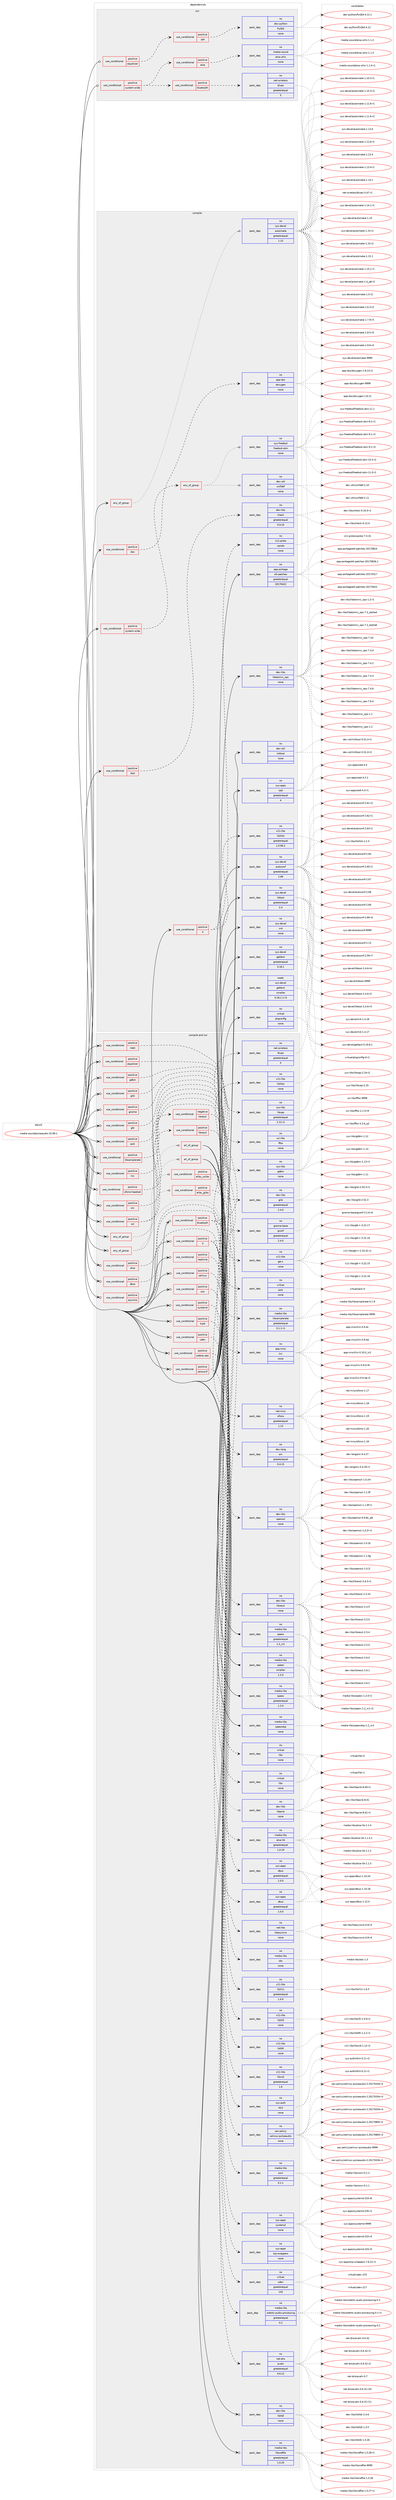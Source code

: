 digraph prolog {

# *************
# Graph options
# *************

newrank=true;
concentrate=true;
compound=true;
graph [rankdir=LR,fontname=Helvetica,fontsize=10,ranksep=1.5];#, ranksep=2.5, nodesep=0.2];
edge  [arrowhead=vee];
node  [fontname=Helvetica,fontsize=10];

# **********
# The ebuild
# **********

subgraph cluster_leftcol {
color=gray;
rank=same;
label=<<i>ebuild</i>>;
id [label="media-sound/pulseaudio-10.99.1", color=red, width=4, href="../media-sound/pulseaudio-10.99.1.svg"];
}

# ****************
# The dependencies
# ****************

subgraph cluster_midcol {
color=gray;
label=<<i>dependencies</i>>;
subgraph cluster_compile {
fillcolor="#eeeeee";
style=filled;
label=<<i>compile</i>>;
subgraph any6068 {
dependency385299 [label=<<TABLE BORDER="0" CELLBORDER="1" CELLSPACING="0" CELLPADDING="4"><TR><TD CELLPADDING="10">any_of_group</TD></TR></TABLE>>, shape=none, color=red];subgraph pack284558 {
dependency385300 [label=<<TABLE BORDER="0" CELLBORDER="1" CELLSPACING="0" CELLPADDING="4" WIDTH="220"><TR><TD ROWSPAN="6" CELLPADDING="30">pack_dep</TD></TR><TR><TD WIDTH="110">no</TD></TR><TR><TD>sys-devel</TD></TR><TR><TD>automake</TD></TR><TR><TD>greaterequal</TD></TR><TR><TD>1.15</TD></TR></TABLE>>, shape=none, color=blue];
}
dependency385299:e -> dependency385300:w [weight=20,style="dotted",arrowhead="oinv"];
}
id:e -> dependency385299:w [weight=20,style="solid",arrowhead="vee"];
subgraph cond94508 {
dependency385301 [label=<<TABLE BORDER="0" CELLBORDER="1" CELLSPACING="0" CELLPADDING="4"><TR><TD ROWSPAN="3" CELLPADDING="10">use_conditional</TD></TR><TR><TD>positive</TD></TR><TR><TD>X</TD></TR></TABLE>>, shape=none, color=red];
subgraph pack284559 {
dependency385302 [label=<<TABLE BORDER="0" CELLBORDER="1" CELLSPACING="0" CELLPADDING="4" WIDTH="220"><TR><TD ROWSPAN="6" CELLPADDING="30">pack_dep</TD></TR><TR><TD WIDTH="110">no</TD></TR><TR><TD>x11-proto</TD></TR><TR><TD>xproto</TD></TR><TR><TD>none</TD></TR><TR><TD></TD></TR></TABLE>>, shape=none, color=blue];
}
dependency385301:e -> dependency385302:w [weight=20,style="dashed",arrowhead="vee"];
subgraph pack284560 {
dependency385303 [label=<<TABLE BORDER="0" CELLBORDER="1" CELLSPACING="0" CELLPADDING="4" WIDTH="220"><TR><TD ROWSPAN="6" CELLPADDING="30">pack_dep</TD></TR><TR><TD WIDTH="110">no</TD></TR><TR><TD>x11-libs</TD></TR><TR><TD>libXtst</TD></TR><TR><TD>greaterequal</TD></TR><TR><TD>1.0.99.2</TD></TR></TABLE>>, shape=none, color=blue];
}
dependency385301:e -> dependency385303:w [weight=20,style="dashed",arrowhead="vee"];
}
id:e -> dependency385301:w [weight=20,style="solid",arrowhead="vee"];
subgraph cond94509 {
dependency385304 [label=<<TABLE BORDER="0" CELLBORDER="1" CELLSPACING="0" CELLPADDING="4"><TR><TD ROWSPAN="3" CELLPADDING="10">use_conditional</TD></TR><TR><TD>positive</TD></TR><TR><TD>doc</TD></TR></TABLE>>, shape=none, color=red];
subgraph pack284561 {
dependency385305 [label=<<TABLE BORDER="0" CELLBORDER="1" CELLSPACING="0" CELLPADDING="4" WIDTH="220"><TR><TD ROWSPAN="6" CELLPADDING="30">pack_dep</TD></TR><TR><TD WIDTH="110">no</TD></TR><TR><TD>app-doc</TD></TR><TR><TD>doxygen</TD></TR><TR><TD>none</TD></TR><TR><TD></TD></TR></TABLE>>, shape=none, color=blue];
}
dependency385304:e -> dependency385305:w [weight=20,style="dashed",arrowhead="vee"];
}
id:e -> dependency385304:w [weight=20,style="solid",arrowhead="vee"];
subgraph cond94510 {
dependency385306 [label=<<TABLE BORDER="0" CELLBORDER="1" CELLSPACING="0" CELLPADDING="4"><TR><TD ROWSPAN="3" CELLPADDING="10">use_conditional</TD></TR><TR><TD>positive</TD></TR><TR><TD>system-wide</TD></TR></TABLE>>, shape=none, color=red];
subgraph any6069 {
dependency385307 [label=<<TABLE BORDER="0" CELLBORDER="1" CELLSPACING="0" CELLPADDING="4"><TR><TD CELLPADDING="10">any_of_group</TD></TR></TABLE>>, shape=none, color=red];subgraph pack284562 {
dependency385308 [label=<<TABLE BORDER="0" CELLBORDER="1" CELLSPACING="0" CELLPADDING="4" WIDTH="220"><TR><TD ROWSPAN="6" CELLPADDING="30">pack_dep</TD></TR><TR><TD WIDTH="110">no</TD></TR><TR><TD>dev-util</TD></TR><TR><TD>unifdef</TD></TR><TR><TD>none</TD></TR><TR><TD></TD></TR></TABLE>>, shape=none, color=blue];
}
dependency385307:e -> dependency385308:w [weight=20,style="dotted",arrowhead="oinv"];
subgraph pack284563 {
dependency385309 [label=<<TABLE BORDER="0" CELLBORDER="1" CELLSPACING="0" CELLPADDING="4" WIDTH="220"><TR><TD ROWSPAN="6" CELLPADDING="30">pack_dep</TD></TR><TR><TD WIDTH="110">no</TD></TR><TR><TD>sys-freebsd</TD></TR><TR><TD>freebsd-ubin</TD></TR><TR><TD>none</TD></TR><TR><TD></TD></TR></TABLE>>, shape=none, color=blue];
}
dependency385307:e -> dependency385309:w [weight=20,style="dotted",arrowhead="oinv"];
}
dependency385306:e -> dependency385307:w [weight=20,style="dashed",arrowhead="vee"];
}
id:e -> dependency385306:w [weight=20,style="solid",arrowhead="vee"];
subgraph cond94511 {
dependency385310 [label=<<TABLE BORDER="0" CELLBORDER="1" CELLSPACING="0" CELLPADDING="4"><TR><TD ROWSPAN="3" CELLPADDING="10">use_conditional</TD></TR><TR><TD>positive</TD></TR><TR><TD>test</TD></TR></TABLE>>, shape=none, color=red];
subgraph pack284564 {
dependency385311 [label=<<TABLE BORDER="0" CELLBORDER="1" CELLSPACING="0" CELLPADDING="4" WIDTH="220"><TR><TD ROWSPAN="6" CELLPADDING="30">pack_dep</TD></TR><TR><TD WIDTH="110">no</TD></TR><TR><TD>dev-libs</TD></TR><TR><TD>check</TD></TR><TR><TD>greaterequal</TD></TR><TR><TD>0.9.10</TD></TR></TABLE>>, shape=none, color=blue];
}
dependency385310:e -> dependency385311:w [weight=20,style="dashed",arrowhead="vee"];
}
id:e -> dependency385310:w [weight=20,style="solid",arrowhead="vee"];
subgraph pack284565 {
dependency385312 [label=<<TABLE BORDER="0" CELLBORDER="1" CELLSPACING="0" CELLPADDING="4" WIDTH="220"><TR><TD ROWSPAN="6" CELLPADDING="30">pack_dep</TD></TR><TR><TD WIDTH="110">no</TD></TR><TR><TD>app-portage</TD></TR><TR><TD>elt-patches</TD></TR><TR><TD>greaterequal</TD></TR><TR><TD>20170422</TD></TR></TABLE>>, shape=none, color=blue];
}
id:e -> dependency385312:w [weight=20,style="solid",arrowhead="vee"];
subgraph pack284566 {
dependency385313 [label=<<TABLE BORDER="0" CELLBORDER="1" CELLSPACING="0" CELLPADDING="4" WIDTH="220"><TR><TD ROWSPAN="6" CELLPADDING="30">pack_dep</TD></TR><TR><TD WIDTH="110">no</TD></TR><TR><TD>dev-libs</TD></TR><TR><TD>libatomic_ops</TD></TR><TR><TD>none</TD></TR><TR><TD></TD></TR></TABLE>>, shape=none, color=blue];
}
id:e -> dependency385313:w [weight=20,style="solid",arrowhead="vee"];
subgraph pack284567 {
dependency385314 [label=<<TABLE BORDER="0" CELLBORDER="1" CELLSPACING="0" CELLPADDING="4" WIDTH="220"><TR><TD ROWSPAN="6" CELLPADDING="30">pack_dep</TD></TR><TR><TD WIDTH="110">no</TD></TR><TR><TD>dev-util</TD></TR><TR><TD>intltool</TD></TR><TR><TD>none</TD></TR><TR><TD></TD></TR></TABLE>>, shape=none, color=blue];
}
id:e -> dependency385314:w [weight=20,style="solid",arrowhead="vee"];
subgraph pack284568 {
dependency385315 [label=<<TABLE BORDER="0" CELLBORDER="1" CELLSPACING="0" CELLPADDING="4" WIDTH="220"><TR><TD ROWSPAN="6" CELLPADDING="30">pack_dep</TD></TR><TR><TD WIDTH="110">no</TD></TR><TR><TD>sys-apps</TD></TR><TR><TD>sed</TD></TR><TR><TD>greaterequal</TD></TR><TR><TD>4</TD></TR></TABLE>>, shape=none, color=blue];
}
id:e -> dependency385315:w [weight=20,style="solid",arrowhead="vee"];
subgraph pack284569 {
dependency385316 [label=<<TABLE BORDER="0" CELLBORDER="1" CELLSPACING="0" CELLPADDING="4" WIDTH="220"><TR><TD ROWSPAN="6" CELLPADDING="30">pack_dep</TD></TR><TR><TD WIDTH="110">no</TD></TR><TR><TD>sys-devel</TD></TR><TR><TD>autoconf</TD></TR><TR><TD>greaterequal</TD></TR><TR><TD>2.69</TD></TR></TABLE>>, shape=none, color=blue];
}
id:e -> dependency385316:w [weight=20,style="solid",arrowhead="vee"];
subgraph pack284570 {
dependency385317 [label=<<TABLE BORDER="0" CELLBORDER="1" CELLSPACING="0" CELLPADDING="4" WIDTH="220"><TR><TD ROWSPAN="6" CELLPADDING="30">pack_dep</TD></TR><TR><TD WIDTH="110">no</TD></TR><TR><TD>sys-devel</TD></TR><TR><TD>gettext</TD></TR><TR><TD>greaterequal</TD></TR><TR><TD>0.18.1</TD></TR></TABLE>>, shape=none, color=blue];
}
id:e -> dependency385317:w [weight=20,style="solid",arrowhead="vee"];
subgraph pack284571 {
dependency385318 [label=<<TABLE BORDER="0" CELLBORDER="1" CELLSPACING="0" CELLPADDING="4" WIDTH="220"><TR><TD ROWSPAN="6" CELLPADDING="30">pack_dep</TD></TR><TR><TD WIDTH="110">no</TD></TR><TR><TD>sys-devel</TD></TR><TR><TD>libtool</TD></TR><TR><TD>greaterequal</TD></TR><TR><TD>2.4</TD></TR></TABLE>>, shape=none, color=blue];
}
id:e -> dependency385318:w [weight=20,style="solid",arrowhead="vee"];
subgraph pack284572 {
dependency385319 [label=<<TABLE BORDER="0" CELLBORDER="1" CELLSPACING="0" CELLPADDING="4" WIDTH="220"><TR><TD ROWSPAN="6" CELLPADDING="30">pack_dep</TD></TR><TR><TD WIDTH="110">no</TD></TR><TR><TD>sys-devel</TD></TR><TR><TD>m4</TD></TR><TR><TD>none</TD></TR><TR><TD></TD></TR></TABLE>>, shape=none, color=blue];
}
id:e -> dependency385319:w [weight=20,style="solid",arrowhead="vee"];
subgraph pack284573 {
dependency385320 [label=<<TABLE BORDER="0" CELLBORDER="1" CELLSPACING="0" CELLPADDING="4" WIDTH="220"><TR><TD ROWSPAN="6" CELLPADDING="30">pack_dep</TD></TR><TR><TD WIDTH="110">no</TD></TR><TR><TD>virtual</TD></TR><TR><TD>pkgconfig</TD></TR><TR><TD>none</TD></TR><TR><TD></TD></TR></TABLE>>, shape=none, color=blue];
}
id:e -> dependency385320:w [weight=20,style="solid",arrowhead="vee"];
subgraph pack284574 {
dependency385321 [label=<<TABLE BORDER="0" CELLBORDER="1" CELLSPACING="0" CELLPADDING="4" WIDTH="220"><TR><TD ROWSPAN="6" CELLPADDING="30">pack_dep</TD></TR><TR><TD WIDTH="110">weak</TD></TR><TR><TD>sys-devel</TD></TR><TR><TD>gettext</TD></TR><TR><TD>smaller</TD></TR><TR><TD>0.18.1.1-r3</TD></TR></TABLE>>, shape=none, color=blue];
}
id:e -> dependency385321:w [weight=20,style="solid",arrowhead="vee"];
}
subgraph cluster_compileandrun {
fillcolor="#eeeeee";
style=filled;
label=<<i>compile and run</i>>;
subgraph any6070 {
dependency385322 [label=<<TABLE BORDER="0" CELLBORDER="1" CELLSPACING="0" CELLPADDING="4"><TR><TD CELLPADDING="10">any_of_group</TD></TR></TABLE>>, shape=none, color=red];subgraph all168 {
dependency385323 [label=<<TABLE BORDER="0" CELLBORDER="1" CELLSPACING="0" CELLPADDING="4"><TR><TD CELLPADDING="10">all_of_group</TD></TR></TABLE>>, shape=none, color=red];subgraph pack284575 {
dependency385324 [label=<<TABLE BORDER="0" CELLBORDER="1" CELLSPACING="0" CELLPADDING="4" WIDTH="220"><TR><TD ROWSPAN="6" CELLPADDING="30">pack_dep</TD></TR><TR><TD WIDTH="110">no</TD></TR><TR><TD>media-libs</TD></TR><TR><TD>speex</TD></TR><TR><TD>greaterequal</TD></TR><TR><TD>1.2.0</TD></TR></TABLE>>, shape=none, color=blue];
}
dependency385323:e -> dependency385324:w [weight=20,style="solid",arrowhead="inv"];
subgraph pack284576 {
dependency385325 [label=<<TABLE BORDER="0" CELLBORDER="1" CELLSPACING="0" CELLPADDING="4" WIDTH="220"><TR><TD ROWSPAN="6" CELLPADDING="30">pack_dep</TD></TR><TR><TD WIDTH="110">no</TD></TR><TR><TD>media-libs</TD></TR><TR><TD>speexdsp</TD></TR><TR><TD>none</TD></TR><TR><TD></TD></TR></TABLE>>, shape=none, color=blue];
}
dependency385323:e -> dependency385325:w [weight=20,style="solid",arrowhead="inv"];
}
dependency385322:e -> dependency385323:w [weight=20,style="dotted",arrowhead="oinv"];
subgraph all169 {
dependency385326 [label=<<TABLE BORDER="0" CELLBORDER="1" CELLSPACING="0" CELLPADDING="4"><TR><TD CELLPADDING="10">all_of_group</TD></TR></TABLE>>, shape=none, color=red];subgraph pack284577 {
dependency385327 [label=<<TABLE BORDER="0" CELLBORDER="1" CELLSPACING="0" CELLPADDING="4" WIDTH="220"><TR><TD ROWSPAN="6" CELLPADDING="30">pack_dep</TD></TR><TR><TD WIDTH="110">no</TD></TR><TR><TD>media-libs</TD></TR><TR><TD>speex</TD></TR><TR><TD>smaller</TD></TR><TR><TD>1.2.0</TD></TR></TABLE>>, shape=none, color=blue];
}
dependency385326:e -> dependency385327:w [weight=20,style="solid",arrowhead="inv"];
subgraph pack284578 {
dependency385328 [label=<<TABLE BORDER="0" CELLBORDER="1" CELLSPACING="0" CELLPADDING="4" WIDTH="220"><TR><TD ROWSPAN="6" CELLPADDING="30">pack_dep</TD></TR><TR><TD WIDTH="110">no</TD></TR><TR><TD>media-libs</TD></TR><TR><TD>speex</TD></TR><TR><TD>greaterequal</TD></TR><TR><TD>1.2_rc1</TD></TR></TABLE>>, shape=none, color=blue];
}
dependency385326:e -> dependency385328:w [weight=20,style="solid",arrowhead="inv"];
}
dependency385322:e -> dependency385326:w [weight=20,style="dotted",arrowhead="oinv"];
}
id:e -> dependency385322:w [weight=20,style="solid",arrowhead="odotvee"];
subgraph any6071 {
dependency385329 [label=<<TABLE BORDER="0" CELLBORDER="1" CELLSPACING="0" CELLPADDING="4"><TR><TD CELLPADDING="10">any_of_group</TD></TR></TABLE>>, shape=none, color=red];subgraph cond94512 {
dependency385330 [label=<<TABLE BORDER="0" CELLBORDER="1" CELLSPACING="0" CELLPADDING="4"><TR><TD ROWSPAN="3" CELLPADDING="10">use_conditional</TD></TR><TR><TD>positive</TD></TR><TR><TD>elibc_glibc</TD></TR></TABLE>>, shape=none, color=red];
subgraph pack284579 {
dependency385331 [label=<<TABLE BORDER="0" CELLBORDER="1" CELLSPACING="0" CELLPADDING="4" WIDTH="220"><TR><TD ROWSPAN="6" CELLPADDING="30">pack_dep</TD></TR><TR><TD WIDTH="110">no</TD></TR><TR><TD>virtual</TD></TR><TR><TD>libc</TD></TR><TR><TD>none</TD></TR><TR><TD></TD></TR></TABLE>>, shape=none, color=blue];
}
dependency385330:e -> dependency385331:w [weight=20,style="dashed",arrowhead="vee"];
}
dependency385329:e -> dependency385330:w [weight=20,style="dotted",arrowhead="oinv"];
subgraph cond94513 {
dependency385332 [label=<<TABLE BORDER="0" CELLBORDER="1" CELLSPACING="0" CELLPADDING="4"><TR><TD ROWSPAN="3" CELLPADDING="10">use_conditional</TD></TR><TR><TD>positive</TD></TR><TR><TD>elibc_uclibc</TD></TR></TABLE>>, shape=none, color=red];
subgraph pack284580 {
dependency385333 [label=<<TABLE BORDER="0" CELLBORDER="1" CELLSPACING="0" CELLPADDING="4" WIDTH="220"><TR><TD ROWSPAN="6" CELLPADDING="30">pack_dep</TD></TR><TR><TD WIDTH="110">no</TD></TR><TR><TD>virtual</TD></TR><TR><TD>libc</TD></TR><TR><TD>none</TD></TR><TR><TD></TD></TR></TABLE>>, shape=none, color=blue];
}
dependency385332:e -> dependency385333:w [weight=20,style="dashed",arrowhead="vee"];
}
dependency385329:e -> dependency385332:w [weight=20,style="dotted",arrowhead="oinv"];
subgraph pack284581 {
dependency385334 [label=<<TABLE BORDER="0" CELLBORDER="1" CELLSPACING="0" CELLPADDING="4" WIDTH="220"><TR><TD ROWSPAN="6" CELLPADDING="30">pack_dep</TD></TR><TR><TD WIDTH="110">no</TD></TR><TR><TD>dev-libs</TD></TR><TR><TD>libpcre</TD></TR><TR><TD>none</TD></TR><TR><TD></TD></TR></TABLE>>, shape=none, color=blue];
}
dependency385329:e -> dependency385334:w [weight=20,style="dotted",arrowhead="oinv"];
}
id:e -> dependency385329:w [weight=20,style="solid",arrowhead="odotvee"];
subgraph cond94514 {
dependency385335 [label=<<TABLE BORDER="0" CELLBORDER="1" CELLSPACING="0" CELLPADDING="4"><TR><TD ROWSPAN="3" CELLPADDING="10">use_conditional</TD></TR><TR><TD>positive</TD></TR><TR><TD>X</TD></TR></TABLE>>, shape=none, color=red];
subgraph pack284582 {
dependency385336 [label=<<TABLE BORDER="0" CELLBORDER="1" CELLSPACING="0" CELLPADDING="4" WIDTH="220"><TR><TD ROWSPAN="6" CELLPADDING="30">pack_dep</TD></TR><TR><TD WIDTH="110">no</TD></TR><TR><TD>x11-libs</TD></TR><TR><TD>libX11</TD></TR><TR><TD>greaterequal</TD></TR><TR><TD>1.4.0</TD></TR></TABLE>>, shape=none, color=blue];
}
dependency385335:e -> dependency385336:w [weight=20,style="dashed",arrowhead="vee"];
subgraph pack284583 {
dependency385337 [label=<<TABLE BORDER="0" CELLBORDER="1" CELLSPACING="0" CELLPADDING="4" WIDTH="220"><TR><TD ROWSPAN="6" CELLPADDING="30">pack_dep</TD></TR><TR><TD WIDTH="110">no</TD></TR><TR><TD>x11-libs</TD></TR><TR><TD>libxcb</TD></TR><TR><TD>greaterequal</TD></TR><TR><TD>1.6</TD></TR></TABLE>>, shape=none, color=blue];
}
dependency385335:e -> dependency385337:w [weight=20,style="dashed",arrowhead="vee"];
subgraph pack284584 {
dependency385338 [label=<<TABLE BORDER="0" CELLBORDER="1" CELLSPACING="0" CELLPADDING="4" WIDTH="220"><TR><TD ROWSPAN="6" CELLPADDING="30">pack_dep</TD></TR><TR><TD WIDTH="110">no</TD></TR><TR><TD>x11-libs</TD></TR><TR><TD>libSM</TD></TR><TR><TD>none</TD></TR><TR><TD></TD></TR></TABLE>>, shape=none, color=blue];
}
dependency385335:e -> dependency385338:w [weight=20,style="dashed",arrowhead="vee"];
subgraph pack284585 {
dependency385339 [label=<<TABLE BORDER="0" CELLBORDER="1" CELLSPACING="0" CELLPADDING="4" WIDTH="220"><TR><TD ROWSPAN="6" CELLPADDING="30">pack_dep</TD></TR><TR><TD WIDTH="110">no</TD></TR><TR><TD>x11-libs</TD></TR><TR><TD>libICE</TD></TR><TR><TD>none</TD></TR><TR><TD></TD></TR></TABLE>>, shape=none, color=blue];
}
dependency385335:e -> dependency385339:w [weight=20,style="dashed",arrowhead="vee"];
subgraph pack284586 {
dependency385340 [label=<<TABLE BORDER="0" CELLBORDER="1" CELLSPACING="0" CELLPADDING="4" WIDTH="220"><TR><TD ROWSPAN="6" CELLPADDING="30">pack_dep</TD></TR><TR><TD WIDTH="110">no</TD></TR><TR><TD>x11-libs</TD></TR><TR><TD>libXtst</TD></TR><TR><TD>none</TD></TR><TR><TD></TD></TR></TABLE>>, shape=none, color=blue];
}
dependency385335:e -> dependency385340:w [weight=20,style="dashed",arrowhead="vee"];
}
id:e -> dependency385335:w [weight=20,style="solid",arrowhead="odotvee"];
subgraph cond94515 {
dependency385341 [label=<<TABLE BORDER="0" CELLBORDER="1" CELLSPACING="0" CELLPADDING="4"><TR><TD ROWSPAN="3" CELLPADDING="10">use_conditional</TD></TR><TR><TD>positive</TD></TR><TR><TD>alsa</TD></TR></TABLE>>, shape=none, color=red];
subgraph pack284587 {
dependency385342 [label=<<TABLE BORDER="0" CELLBORDER="1" CELLSPACING="0" CELLPADDING="4" WIDTH="220"><TR><TD ROWSPAN="6" CELLPADDING="30">pack_dep</TD></TR><TR><TD WIDTH="110">no</TD></TR><TR><TD>media-libs</TD></TR><TR><TD>alsa-lib</TD></TR><TR><TD>greaterequal</TD></TR><TR><TD>1.0.19</TD></TR></TABLE>>, shape=none, color=blue];
}
dependency385341:e -> dependency385342:w [weight=20,style="dashed",arrowhead="vee"];
}
id:e -> dependency385341:w [weight=20,style="solid",arrowhead="odotvee"];
subgraph cond94516 {
dependency385343 [label=<<TABLE BORDER="0" CELLBORDER="1" CELLSPACING="0" CELLPADDING="4"><TR><TD ROWSPAN="3" CELLPADDING="10">use_conditional</TD></TR><TR><TD>positive</TD></TR><TR><TD>asyncns</TD></TR></TABLE>>, shape=none, color=red];
subgraph pack284588 {
dependency385344 [label=<<TABLE BORDER="0" CELLBORDER="1" CELLSPACING="0" CELLPADDING="4" WIDTH="220"><TR><TD ROWSPAN="6" CELLPADDING="30">pack_dep</TD></TR><TR><TD WIDTH="110">no</TD></TR><TR><TD>net-libs</TD></TR><TR><TD>libasyncns</TD></TR><TR><TD>none</TD></TR><TR><TD></TD></TR></TABLE>>, shape=none, color=blue];
}
dependency385343:e -> dependency385344:w [weight=20,style="dashed",arrowhead="vee"];
}
id:e -> dependency385343:w [weight=20,style="solid",arrowhead="odotvee"];
subgraph cond94517 {
dependency385345 [label=<<TABLE BORDER="0" CELLBORDER="1" CELLSPACING="0" CELLPADDING="4"><TR><TD ROWSPAN="3" CELLPADDING="10">use_conditional</TD></TR><TR><TD>positive</TD></TR><TR><TD>bluetooth</TD></TR></TABLE>>, shape=none, color=red];
subgraph pack284589 {
dependency385346 [label=<<TABLE BORDER="0" CELLBORDER="1" CELLSPACING="0" CELLPADDING="4" WIDTH="220"><TR><TD ROWSPAN="6" CELLPADDING="30">pack_dep</TD></TR><TR><TD WIDTH="110">no</TD></TR><TR><TD>net-wireless</TD></TR><TR><TD>bluez</TD></TR><TR><TD>greaterequal</TD></TR><TR><TD>5</TD></TR></TABLE>>, shape=none, color=blue];
}
dependency385345:e -> dependency385346:w [weight=20,style="dashed",arrowhead="vee"];
subgraph pack284590 {
dependency385347 [label=<<TABLE BORDER="0" CELLBORDER="1" CELLSPACING="0" CELLPADDING="4" WIDTH="220"><TR><TD ROWSPAN="6" CELLPADDING="30">pack_dep</TD></TR><TR><TD WIDTH="110">no</TD></TR><TR><TD>sys-apps</TD></TR><TR><TD>dbus</TD></TR><TR><TD>greaterequal</TD></TR><TR><TD>1.0.0</TD></TR></TABLE>>, shape=none, color=blue];
}
dependency385345:e -> dependency385347:w [weight=20,style="dashed",arrowhead="vee"];
subgraph pack284591 {
dependency385348 [label=<<TABLE BORDER="0" CELLBORDER="1" CELLSPACING="0" CELLPADDING="4" WIDTH="220"><TR><TD ROWSPAN="6" CELLPADDING="30">pack_dep</TD></TR><TR><TD WIDTH="110">no</TD></TR><TR><TD>media-libs</TD></TR><TR><TD>sbc</TD></TR><TR><TD>none</TD></TR><TR><TD></TD></TR></TABLE>>, shape=none, color=blue];
}
dependency385345:e -> dependency385348:w [weight=20,style="dashed",arrowhead="vee"];
}
id:e -> dependency385345:w [weight=20,style="solid",arrowhead="odotvee"];
subgraph cond94518 {
dependency385349 [label=<<TABLE BORDER="0" CELLBORDER="1" CELLSPACING="0" CELLPADDING="4"><TR><TD ROWSPAN="3" CELLPADDING="10">use_conditional</TD></TR><TR><TD>positive</TD></TR><TR><TD>caps</TD></TR></TABLE>>, shape=none, color=red];
subgraph pack284592 {
dependency385350 [label=<<TABLE BORDER="0" CELLBORDER="1" CELLSPACING="0" CELLPADDING="4" WIDTH="220"><TR><TD ROWSPAN="6" CELLPADDING="30">pack_dep</TD></TR><TR><TD WIDTH="110">no</TD></TR><TR><TD>sys-libs</TD></TR><TR><TD>libcap</TD></TR><TR><TD>greaterequal</TD></TR><TR><TD>2.22-r2</TD></TR></TABLE>>, shape=none, color=blue];
}
dependency385349:e -> dependency385350:w [weight=20,style="dashed",arrowhead="vee"];
}
id:e -> dependency385349:w [weight=20,style="solid",arrowhead="odotvee"];
subgraph cond94519 {
dependency385351 [label=<<TABLE BORDER="0" CELLBORDER="1" CELLSPACING="0" CELLPADDING="4"><TR><TD ROWSPAN="3" CELLPADDING="10">use_conditional</TD></TR><TR><TD>positive</TD></TR><TR><TD>dbus</TD></TR></TABLE>>, shape=none, color=red];
subgraph pack284593 {
dependency385352 [label=<<TABLE BORDER="0" CELLBORDER="1" CELLSPACING="0" CELLPADDING="4" WIDTH="220"><TR><TD ROWSPAN="6" CELLPADDING="30">pack_dep</TD></TR><TR><TD WIDTH="110">no</TD></TR><TR><TD>sys-apps</TD></TR><TR><TD>dbus</TD></TR><TR><TD>greaterequal</TD></TR><TR><TD>1.0.0</TD></TR></TABLE>>, shape=none, color=blue];
}
dependency385351:e -> dependency385352:w [weight=20,style="dashed",arrowhead="vee"];
}
id:e -> dependency385351:w [weight=20,style="solid",arrowhead="odotvee"];
subgraph cond94520 {
dependency385353 [label=<<TABLE BORDER="0" CELLBORDER="1" CELLSPACING="0" CELLPADDING="4"><TR><TD ROWSPAN="3" CELLPADDING="10">use_conditional</TD></TR><TR><TD>positive</TD></TR><TR><TD>equalizer</TD></TR></TABLE>>, shape=none, color=red];
subgraph pack284594 {
dependency385354 [label=<<TABLE BORDER="0" CELLBORDER="1" CELLSPACING="0" CELLPADDING="4" WIDTH="220"><TR><TD ROWSPAN="6" CELLPADDING="30">pack_dep</TD></TR><TR><TD WIDTH="110">no</TD></TR><TR><TD>sci-libs</TD></TR><TR><TD>fftw</TD></TR><TR><TD>none</TD></TR><TR><TD></TD></TR></TABLE>>, shape=none, color=blue];
}
dependency385353:e -> dependency385354:w [weight=20,style="dashed",arrowhead="vee"];
}
id:e -> dependency385353:w [weight=20,style="solid",arrowhead="odotvee"];
subgraph cond94521 {
dependency385355 [label=<<TABLE BORDER="0" CELLBORDER="1" CELLSPACING="0" CELLPADDING="4"><TR><TD ROWSPAN="3" CELLPADDING="10">use_conditional</TD></TR><TR><TD>positive</TD></TR><TR><TD>gdbm</TD></TR></TABLE>>, shape=none, color=red];
subgraph pack284595 {
dependency385356 [label=<<TABLE BORDER="0" CELLBORDER="1" CELLSPACING="0" CELLPADDING="4" WIDTH="220"><TR><TD ROWSPAN="6" CELLPADDING="30">pack_dep</TD></TR><TR><TD WIDTH="110">no</TD></TR><TR><TD>sys-libs</TD></TR><TR><TD>gdbm</TD></TR><TR><TD>none</TD></TR><TR><TD></TD></TR></TABLE>>, shape=none, color=blue];
}
dependency385355:e -> dependency385356:w [weight=20,style="dashed",arrowhead="vee"];
}
id:e -> dependency385355:w [weight=20,style="solid",arrowhead="odotvee"];
subgraph cond94522 {
dependency385357 [label=<<TABLE BORDER="0" CELLBORDER="1" CELLSPACING="0" CELLPADDING="4"><TR><TD ROWSPAN="3" CELLPADDING="10">use_conditional</TD></TR><TR><TD>positive</TD></TR><TR><TD>glib</TD></TR></TABLE>>, shape=none, color=red];
subgraph pack284596 {
dependency385358 [label=<<TABLE BORDER="0" CELLBORDER="1" CELLSPACING="0" CELLPADDING="4" WIDTH="220"><TR><TD ROWSPAN="6" CELLPADDING="30">pack_dep</TD></TR><TR><TD WIDTH="110">no</TD></TR><TR><TD>dev-libs</TD></TR><TR><TD>glib</TD></TR><TR><TD>greaterequal</TD></TR><TR><TD>2.4.0</TD></TR></TABLE>>, shape=none, color=blue];
}
dependency385357:e -> dependency385358:w [weight=20,style="dashed",arrowhead="vee"];
}
id:e -> dependency385357:w [weight=20,style="solid",arrowhead="odotvee"];
subgraph cond94523 {
dependency385359 [label=<<TABLE BORDER="0" CELLBORDER="1" CELLSPACING="0" CELLPADDING="4"><TR><TD ROWSPAN="3" CELLPADDING="10">use_conditional</TD></TR><TR><TD>positive</TD></TR><TR><TD>gnome</TD></TR></TABLE>>, shape=none, color=red];
subgraph pack284597 {
dependency385360 [label=<<TABLE BORDER="0" CELLBORDER="1" CELLSPACING="0" CELLPADDING="4" WIDTH="220"><TR><TD ROWSPAN="6" CELLPADDING="30">pack_dep</TD></TR><TR><TD WIDTH="110">no</TD></TR><TR><TD>gnome-base</TD></TR><TR><TD>gconf</TD></TR><TR><TD>greaterequal</TD></TR><TR><TD>2.4.0</TD></TR></TABLE>>, shape=none, color=blue];
}
dependency385359:e -> dependency385360:w [weight=20,style="dashed",arrowhead="vee"];
}
id:e -> dependency385359:w [weight=20,style="solid",arrowhead="odotvee"];
subgraph cond94524 {
dependency385361 [label=<<TABLE BORDER="0" CELLBORDER="1" CELLSPACING="0" CELLPADDING="4"><TR><TD ROWSPAN="3" CELLPADDING="10">use_conditional</TD></TR><TR><TD>positive</TD></TR><TR><TD>gtk</TD></TR></TABLE>>, shape=none, color=red];
subgraph pack284598 {
dependency385362 [label=<<TABLE BORDER="0" CELLBORDER="1" CELLSPACING="0" CELLPADDING="4" WIDTH="220"><TR><TD ROWSPAN="6" CELLPADDING="30">pack_dep</TD></TR><TR><TD WIDTH="110">no</TD></TR><TR><TD>x11-libs</TD></TR><TR><TD>gtk+</TD></TR><TR><TD>none</TD></TR><TR><TD></TD></TR></TABLE>>, shape=none, color=blue];
}
dependency385361:e -> dependency385362:w [weight=20,style="dashed",arrowhead="vee"];
}
id:e -> dependency385361:w [weight=20,style="solid",arrowhead="odotvee"];
subgraph cond94525 {
dependency385363 [label=<<TABLE BORDER="0" CELLBORDER="1" CELLSPACING="0" CELLPADDING="4"><TR><TD ROWSPAN="3" CELLPADDING="10">use_conditional</TD></TR><TR><TD>positive</TD></TR><TR><TD>jack</TD></TR></TABLE>>, shape=none, color=red];
subgraph pack284599 {
dependency385364 [label=<<TABLE BORDER="0" CELLBORDER="1" CELLSPACING="0" CELLPADDING="4" WIDTH="220"><TR><TD ROWSPAN="6" CELLPADDING="30">pack_dep</TD></TR><TR><TD WIDTH="110">no</TD></TR><TR><TD>virtual</TD></TR><TR><TD>jack</TD></TR><TR><TD>none</TD></TR><TR><TD></TD></TR></TABLE>>, shape=none, color=blue];
}
dependency385363:e -> dependency385364:w [weight=20,style="dashed",arrowhead="vee"];
}
id:e -> dependency385363:w [weight=20,style="solid",arrowhead="odotvee"];
subgraph cond94526 {
dependency385365 [label=<<TABLE BORDER="0" CELLBORDER="1" CELLSPACING="0" CELLPADDING="4"><TR><TD ROWSPAN="3" CELLPADDING="10">use_conditional</TD></TR><TR><TD>positive</TD></TR><TR><TD>libsamplerate</TD></TR></TABLE>>, shape=none, color=red];
subgraph pack284600 {
dependency385366 [label=<<TABLE BORDER="0" CELLBORDER="1" CELLSPACING="0" CELLPADDING="4" WIDTH="220"><TR><TD ROWSPAN="6" CELLPADDING="30">pack_dep</TD></TR><TR><TD WIDTH="110">no</TD></TR><TR><TD>media-libs</TD></TR><TR><TD>libsamplerate</TD></TR><TR><TD>greaterequal</TD></TR><TR><TD>0.1.1-r1</TD></TR></TABLE>>, shape=none, color=blue];
}
dependency385365:e -> dependency385366:w [weight=20,style="dashed",arrowhead="vee"];
}
id:e -> dependency385365:w [weight=20,style="solid",arrowhead="odotvee"];
subgraph cond94527 {
dependency385367 [label=<<TABLE BORDER="0" CELLBORDER="1" CELLSPACING="0" CELLPADDING="4"><TR><TD ROWSPAN="3" CELLPADDING="10">use_conditional</TD></TR><TR><TD>positive</TD></TR><TR><TD>lirc</TD></TR></TABLE>>, shape=none, color=red];
subgraph pack284601 {
dependency385368 [label=<<TABLE BORDER="0" CELLBORDER="1" CELLSPACING="0" CELLPADDING="4" WIDTH="220"><TR><TD ROWSPAN="6" CELLPADDING="30">pack_dep</TD></TR><TR><TD WIDTH="110">no</TD></TR><TR><TD>app-misc</TD></TR><TR><TD>lirc</TD></TR><TR><TD>none</TD></TR><TR><TD></TD></TR></TABLE>>, shape=none, color=blue];
}
dependency385367:e -> dependency385368:w [weight=20,style="dashed",arrowhead="vee"];
}
id:e -> dependency385367:w [weight=20,style="solid",arrowhead="odotvee"];
subgraph cond94528 {
dependency385369 [label=<<TABLE BORDER="0" CELLBORDER="1" CELLSPACING="0" CELLPADDING="4"><TR><TD ROWSPAN="3" CELLPADDING="10">use_conditional</TD></TR><TR><TD>positive</TD></TR><TR><TD>ofono-headset</TD></TR></TABLE>>, shape=none, color=red];
subgraph pack284602 {
dependency385370 [label=<<TABLE BORDER="0" CELLBORDER="1" CELLSPACING="0" CELLPADDING="4" WIDTH="220"><TR><TD ROWSPAN="6" CELLPADDING="30">pack_dep</TD></TR><TR><TD WIDTH="110">no</TD></TR><TR><TD>net-misc</TD></TR><TR><TD>ofono</TD></TR><TR><TD>greaterequal</TD></TR><TR><TD>1.13</TD></TR></TABLE>>, shape=none, color=blue];
}
dependency385369:e -> dependency385370:w [weight=20,style="dashed",arrowhead="vee"];
}
id:e -> dependency385369:w [weight=20,style="solid",arrowhead="odotvee"];
subgraph cond94529 {
dependency385371 [label=<<TABLE BORDER="0" CELLBORDER="1" CELLSPACING="0" CELLPADDING="4"><TR><TD ROWSPAN="3" CELLPADDING="10">use_conditional</TD></TR><TR><TD>positive</TD></TR><TR><TD>orc</TD></TR></TABLE>>, shape=none, color=red];
subgraph pack284603 {
dependency385372 [label=<<TABLE BORDER="0" CELLBORDER="1" CELLSPACING="0" CELLPADDING="4" WIDTH="220"><TR><TD ROWSPAN="6" CELLPADDING="30">pack_dep</TD></TR><TR><TD WIDTH="110">no</TD></TR><TR><TD>dev-lang</TD></TR><TR><TD>orc</TD></TR><TR><TD>greaterequal</TD></TR><TR><TD>0.4.15</TD></TR></TABLE>>, shape=none, color=blue];
}
dependency385371:e -> dependency385372:w [weight=20,style="dashed",arrowhead="vee"];
}
id:e -> dependency385371:w [weight=20,style="solid",arrowhead="odotvee"];
subgraph cond94530 {
dependency385373 [label=<<TABLE BORDER="0" CELLBORDER="1" CELLSPACING="0" CELLPADDING="4"><TR><TD ROWSPAN="3" CELLPADDING="10">use_conditional</TD></TR><TR><TD>positive</TD></TR><TR><TD>realtime</TD></TR></TABLE>>, shape=none, color=red];
subgraph pack284604 {
dependency385374 [label=<<TABLE BORDER="0" CELLBORDER="1" CELLSPACING="0" CELLPADDING="4" WIDTH="220"><TR><TD ROWSPAN="6" CELLPADDING="30">pack_dep</TD></TR><TR><TD WIDTH="110">no</TD></TR><TR><TD>sys-auth</TD></TR><TR><TD>rtkit</TD></TR><TR><TD>none</TD></TR><TR><TD></TD></TR></TABLE>>, shape=none, color=blue];
}
dependency385373:e -> dependency385374:w [weight=20,style="dashed",arrowhead="vee"];
}
id:e -> dependency385373:w [weight=20,style="solid",arrowhead="odotvee"];
subgraph cond94531 {
dependency385375 [label=<<TABLE BORDER="0" CELLBORDER="1" CELLSPACING="0" CELLPADDING="4"><TR><TD ROWSPAN="3" CELLPADDING="10">use_conditional</TD></TR><TR><TD>positive</TD></TR><TR><TD>selinux</TD></TR></TABLE>>, shape=none, color=red];
subgraph pack284605 {
dependency385376 [label=<<TABLE BORDER="0" CELLBORDER="1" CELLSPACING="0" CELLPADDING="4" WIDTH="220"><TR><TD ROWSPAN="6" CELLPADDING="30">pack_dep</TD></TR><TR><TD WIDTH="110">no</TD></TR><TR><TD>sec-policy</TD></TR><TR><TD>selinux-pulseaudio</TD></TR><TR><TD>none</TD></TR><TR><TD></TD></TR></TABLE>>, shape=none, color=blue];
}
dependency385375:e -> dependency385376:w [weight=20,style="dashed",arrowhead="vee"];
}
id:e -> dependency385375:w [weight=20,style="solid",arrowhead="odotvee"];
subgraph cond94532 {
dependency385377 [label=<<TABLE BORDER="0" CELLBORDER="1" CELLSPACING="0" CELLPADDING="4"><TR><TD ROWSPAN="3" CELLPADDING="10">use_conditional</TD></TR><TR><TD>positive</TD></TR><TR><TD>sox</TD></TR></TABLE>>, shape=none, color=red];
subgraph pack284606 {
dependency385378 [label=<<TABLE BORDER="0" CELLBORDER="1" CELLSPACING="0" CELLPADDING="4" WIDTH="220"><TR><TD ROWSPAN="6" CELLPADDING="30">pack_dep</TD></TR><TR><TD WIDTH="110">no</TD></TR><TR><TD>media-libs</TD></TR><TR><TD>soxr</TD></TR><TR><TD>greaterequal</TD></TR><TR><TD>0.1.1</TD></TR></TABLE>>, shape=none, color=blue];
}
dependency385377:e -> dependency385378:w [weight=20,style="dashed",arrowhead="vee"];
}
id:e -> dependency385377:w [weight=20,style="solid",arrowhead="odotvee"];
subgraph cond94533 {
dependency385379 [label=<<TABLE BORDER="0" CELLBORDER="1" CELLSPACING="0" CELLPADDING="4"><TR><TD ROWSPAN="3" CELLPADDING="10">use_conditional</TD></TR><TR><TD>positive</TD></TR><TR><TD>ssl</TD></TR></TABLE>>, shape=none, color=red];
subgraph cond94534 {
dependency385380 [label=<<TABLE BORDER="0" CELLBORDER="1" CELLSPACING="0" CELLPADDING="4"><TR><TD ROWSPAN="3" CELLPADDING="10">use_conditional</TD></TR><TR><TD>negative</TD></TR><TR><TD>libressl</TD></TR></TABLE>>, shape=none, color=red];
subgraph pack284607 {
dependency385381 [label=<<TABLE BORDER="0" CELLBORDER="1" CELLSPACING="0" CELLPADDING="4" WIDTH="220"><TR><TD ROWSPAN="6" CELLPADDING="30">pack_dep</TD></TR><TR><TD WIDTH="110">no</TD></TR><TR><TD>dev-libs</TD></TR><TR><TD>openssl</TD></TR><TR><TD>none</TD></TR><TR><TD></TD></TR></TABLE>>, shape=none, color=blue];
}
dependency385380:e -> dependency385381:w [weight=20,style="dashed",arrowhead="vee"];
}
dependency385379:e -> dependency385380:w [weight=20,style="dashed",arrowhead="vee"];
subgraph cond94535 {
dependency385382 [label=<<TABLE BORDER="0" CELLBORDER="1" CELLSPACING="0" CELLPADDING="4"><TR><TD ROWSPAN="3" CELLPADDING="10">use_conditional</TD></TR><TR><TD>positive</TD></TR><TR><TD>libressl</TD></TR></TABLE>>, shape=none, color=red];
subgraph pack284608 {
dependency385383 [label=<<TABLE BORDER="0" CELLBORDER="1" CELLSPACING="0" CELLPADDING="4" WIDTH="220"><TR><TD ROWSPAN="6" CELLPADDING="30">pack_dep</TD></TR><TR><TD WIDTH="110">no</TD></TR><TR><TD>dev-libs</TD></TR><TR><TD>libressl</TD></TR><TR><TD>none</TD></TR><TR><TD></TD></TR></TABLE>>, shape=none, color=blue];
}
dependency385382:e -> dependency385383:w [weight=20,style="dashed",arrowhead="vee"];
}
dependency385379:e -> dependency385382:w [weight=20,style="dashed",arrowhead="vee"];
}
id:e -> dependency385379:w [weight=20,style="solid",arrowhead="odotvee"];
subgraph cond94536 {
dependency385384 [label=<<TABLE BORDER="0" CELLBORDER="1" CELLSPACING="0" CELLPADDING="4"><TR><TD ROWSPAN="3" CELLPADDING="10">use_conditional</TD></TR><TR><TD>positive</TD></TR><TR><TD>systemd</TD></TR></TABLE>>, shape=none, color=red];
subgraph pack284609 {
dependency385385 [label=<<TABLE BORDER="0" CELLBORDER="1" CELLSPACING="0" CELLPADDING="4" WIDTH="220"><TR><TD ROWSPAN="6" CELLPADDING="30">pack_dep</TD></TR><TR><TD WIDTH="110">no</TD></TR><TR><TD>sys-apps</TD></TR><TR><TD>systemd</TD></TR><TR><TD>none</TD></TR><TR><TD></TD></TR></TABLE>>, shape=none, color=blue];
}
dependency385384:e -> dependency385385:w [weight=20,style="dashed",arrowhead="vee"];
}
id:e -> dependency385384:w [weight=20,style="solid",arrowhead="odotvee"];
subgraph cond94537 {
dependency385386 [label=<<TABLE BORDER="0" CELLBORDER="1" CELLSPACING="0" CELLPADDING="4"><TR><TD ROWSPAN="3" CELLPADDING="10">use_conditional</TD></TR><TR><TD>positive</TD></TR><TR><TD>tcpd</TD></TR></TABLE>>, shape=none, color=red];
subgraph pack284610 {
dependency385387 [label=<<TABLE BORDER="0" CELLBORDER="1" CELLSPACING="0" CELLPADDING="4" WIDTH="220"><TR><TD ROWSPAN="6" CELLPADDING="30">pack_dep</TD></TR><TR><TD WIDTH="110">no</TD></TR><TR><TD>sys-apps</TD></TR><TR><TD>tcp-wrappers</TD></TR><TR><TD>none</TD></TR><TR><TD></TD></TR></TABLE>>, shape=none, color=blue];
}
dependency385386:e -> dependency385387:w [weight=20,style="dashed",arrowhead="vee"];
}
id:e -> dependency385386:w [weight=20,style="solid",arrowhead="odotvee"];
subgraph cond94538 {
dependency385388 [label=<<TABLE BORDER="0" CELLBORDER="1" CELLSPACING="0" CELLPADDING="4"><TR><TD ROWSPAN="3" CELLPADDING="10">use_conditional</TD></TR><TR><TD>positive</TD></TR><TR><TD>udev</TD></TR></TABLE>>, shape=none, color=red];
subgraph pack284611 {
dependency385389 [label=<<TABLE BORDER="0" CELLBORDER="1" CELLSPACING="0" CELLPADDING="4" WIDTH="220"><TR><TD ROWSPAN="6" CELLPADDING="30">pack_dep</TD></TR><TR><TD WIDTH="110">no</TD></TR><TR><TD>virtual</TD></TR><TR><TD>udev</TD></TR><TR><TD>greaterequal</TD></TR><TR><TD>143</TD></TR></TABLE>>, shape=none, color=blue];
}
dependency385388:e -> dependency385389:w [weight=20,style="dashed",arrowhead="vee"];
}
id:e -> dependency385388:w [weight=20,style="solid",arrowhead="odotvee"];
subgraph cond94539 {
dependency385390 [label=<<TABLE BORDER="0" CELLBORDER="1" CELLSPACING="0" CELLPADDING="4"><TR><TD ROWSPAN="3" CELLPADDING="10">use_conditional</TD></TR><TR><TD>positive</TD></TR><TR><TD>webrtc-aec</TD></TR></TABLE>>, shape=none, color=red];
subgraph pack284612 {
dependency385391 [label=<<TABLE BORDER="0" CELLBORDER="1" CELLSPACING="0" CELLPADDING="4" WIDTH="220"><TR><TD ROWSPAN="6" CELLPADDING="30">pack_dep</TD></TR><TR><TD WIDTH="110">no</TD></TR><TR><TD>media-libs</TD></TR><TR><TD>webrtc-audio-processing</TD></TR><TR><TD>greaterequal</TD></TR><TR><TD>0.2</TD></TR></TABLE>>, shape=none, color=blue];
}
dependency385390:e -> dependency385391:w [weight=20,style="dashed",arrowhead="vee"];
}
id:e -> dependency385390:w [weight=20,style="solid",arrowhead="odotvee"];
subgraph cond94540 {
dependency385392 [label=<<TABLE BORDER="0" CELLBORDER="1" CELLSPACING="0" CELLPADDING="4"><TR><TD ROWSPAN="3" CELLPADDING="10">use_conditional</TD></TR><TR><TD>positive</TD></TR><TR><TD>zeroconf</TD></TR></TABLE>>, shape=none, color=red];
subgraph pack284613 {
dependency385393 [label=<<TABLE BORDER="0" CELLBORDER="1" CELLSPACING="0" CELLPADDING="4" WIDTH="220"><TR><TD ROWSPAN="6" CELLPADDING="30">pack_dep</TD></TR><TR><TD WIDTH="110">no</TD></TR><TR><TD>net-dns</TD></TR><TR><TD>avahi</TD></TR><TR><TD>greaterequal</TD></TR><TR><TD>0.6.12</TD></TR></TABLE>>, shape=none, color=blue];
}
dependency385392:e -> dependency385393:w [weight=20,style="dashed",arrowhead="vee"];
}
id:e -> dependency385392:w [weight=20,style="solid",arrowhead="odotvee"];
subgraph pack284614 {
dependency385394 [label=<<TABLE BORDER="0" CELLBORDER="1" CELLSPACING="0" CELLPADDING="4" WIDTH="220"><TR><TD ROWSPAN="6" CELLPADDING="30">pack_dep</TD></TR><TR><TD WIDTH="110">no</TD></TR><TR><TD>dev-libs</TD></TR><TR><TD>libltdl</TD></TR><TR><TD>none</TD></TR><TR><TD></TD></TR></TABLE>>, shape=none, color=blue];
}
id:e -> dependency385394:w [weight=20,style="solid",arrowhead="odotvee"];
subgraph pack284615 {
dependency385395 [label=<<TABLE BORDER="0" CELLBORDER="1" CELLSPACING="0" CELLPADDING="4" WIDTH="220"><TR><TD ROWSPAN="6" CELLPADDING="30">pack_dep</TD></TR><TR><TD WIDTH="110">no</TD></TR><TR><TD>media-libs</TD></TR><TR><TD>libsndfile</TD></TR><TR><TD>greaterequal</TD></TR><TR><TD>1.0.20</TD></TR></TABLE>>, shape=none, color=blue];
}
id:e -> dependency385395:w [weight=20,style="solid",arrowhead="odotvee"];
}
subgraph cluster_run {
fillcolor="#eeeeee";
style=filled;
label=<<i>run</i>>;
subgraph cond94541 {
dependency385396 [label=<<TABLE BORDER="0" CELLBORDER="1" CELLSPACING="0" CELLPADDING="4"><TR><TD ROWSPAN="3" CELLPADDING="10">use_conditional</TD></TR><TR><TD>positive</TD></TR><TR><TD>equalizer</TD></TR></TABLE>>, shape=none, color=red];
subgraph cond94542 {
dependency385397 [label=<<TABLE BORDER="0" CELLBORDER="1" CELLSPACING="0" CELLPADDING="4"><TR><TD ROWSPAN="3" CELLPADDING="10">use_conditional</TD></TR><TR><TD>positive</TD></TR><TR><TD>qt4</TD></TR></TABLE>>, shape=none, color=red];
subgraph pack284616 {
dependency385398 [label=<<TABLE BORDER="0" CELLBORDER="1" CELLSPACING="0" CELLPADDING="4" WIDTH="220"><TR><TD ROWSPAN="6" CELLPADDING="30">pack_dep</TD></TR><TR><TD WIDTH="110">no</TD></TR><TR><TD>dev-python</TD></TR><TR><TD>PyQt4</TD></TR><TR><TD>none</TD></TR><TR><TD></TD></TR></TABLE>>, shape=none, color=blue];
}
dependency385397:e -> dependency385398:w [weight=20,style="dashed",arrowhead="vee"];
}
dependency385396:e -> dependency385397:w [weight=20,style="dashed",arrowhead="vee"];
}
id:e -> dependency385396:w [weight=20,style="solid",arrowhead="odot"];
subgraph cond94543 {
dependency385399 [label=<<TABLE BORDER="0" CELLBORDER="1" CELLSPACING="0" CELLPADDING="4"><TR><TD ROWSPAN="3" CELLPADDING="10">use_conditional</TD></TR><TR><TD>positive</TD></TR><TR><TD>system-wide</TD></TR></TABLE>>, shape=none, color=red];
subgraph cond94544 {
dependency385400 [label=<<TABLE BORDER="0" CELLBORDER="1" CELLSPACING="0" CELLPADDING="4"><TR><TD ROWSPAN="3" CELLPADDING="10">use_conditional</TD></TR><TR><TD>positive</TD></TR><TR><TD>alsa</TD></TR></TABLE>>, shape=none, color=red];
subgraph pack284617 {
dependency385401 [label=<<TABLE BORDER="0" CELLBORDER="1" CELLSPACING="0" CELLPADDING="4" WIDTH="220"><TR><TD ROWSPAN="6" CELLPADDING="30">pack_dep</TD></TR><TR><TD WIDTH="110">no</TD></TR><TR><TD>media-sound</TD></TR><TR><TD>alsa-utils</TD></TR><TR><TD>none</TD></TR><TR><TD></TD></TR></TABLE>>, shape=none, color=blue];
}
dependency385400:e -> dependency385401:w [weight=20,style="dashed",arrowhead="vee"];
}
dependency385399:e -> dependency385400:w [weight=20,style="dashed",arrowhead="vee"];
subgraph cond94545 {
dependency385402 [label=<<TABLE BORDER="0" CELLBORDER="1" CELLSPACING="0" CELLPADDING="4"><TR><TD ROWSPAN="3" CELLPADDING="10">use_conditional</TD></TR><TR><TD>positive</TD></TR><TR><TD>bluetooth</TD></TR></TABLE>>, shape=none, color=red];
subgraph pack284618 {
dependency385403 [label=<<TABLE BORDER="0" CELLBORDER="1" CELLSPACING="0" CELLPADDING="4" WIDTH="220"><TR><TD ROWSPAN="6" CELLPADDING="30">pack_dep</TD></TR><TR><TD WIDTH="110">no</TD></TR><TR><TD>net-wireless</TD></TR><TR><TD>bluez</TD></TR><TR><TD>greaterequal</TD></TR><TR><TD>5</TD></TR></TABLE>>, shape=none, color=blue];
}
dependency385402:e -> dependency385403:w [weight=20,style="dashed",arrowhead="vee"];
}
dependency385399:e -> dependency385402:w [weight=20,style="dashed",arrowhead="vee"];
}
id:e -> dependency385399:w [weight=20,style="solid",arrowhead="odot"];
}
}

# **************
# The candidates
# **************

subgraph cluster_choices {
rank=same;
color=gray;
label=<<i>candidates</i>>;

subgraph choice284558 {
color=black;
nodesep=1;
choice11512111545100101118101108479711711611110997107101454946494846514511449 [label="sys-devel/automake-1.10.3-r1", color=red, width=4,href="../sys-devel/automake-1.10.3-r1.svg"];
choice11512111545100101118101108479711711611110997107101454946494846514511450 [label="sys-devel/automake-1.10.3-r2", color=red, width=4,href="../sys-devel/automake-1.10.3-r2.svg"];
choice11512111545100101118101108479711711611110997107101454946494946544511449 [label="sys-devel/automake-1.11.6-r1", color=red, width=4,href="../sys-devel/automake-1.11.6-r1.svg"];
choice11512111545100101118101108479711711611110997107101454946494946544511450 [label="sys-devel/automake-1.11.6-r2", color=red, width=4,href="../sys-devel/automake-1.11.6-r2.svg"];
choice1151211154510010111810110847971171161111099710710145494649504654 [label="sys-devel/automake-1.12.6", color=red, width=4,href="../sys-devel/automake-1.12.6.svg"];
choice11512111545100101118101108479711711611110997107101454946495046544511449 [label="sys-devel/automake-1.12.6-r1", color=red, width=4,href="../sys-devel/automake-1.12.6-r1.svg"];
choice1151211154510010111810110847971171161111099710710145494649514652 [label="sys-devel/automake-1.13.4", color=red, width=4,href="../sys-devel/automake-1.13.4.svg"];
choice11512111545100101118101108479711711611110997107101454946495146524511449 [label="sys-devel/automake-1.13.4-r1", color=red, width=4,href="../sys-devel/automake-1.13.4-r1.svg"];
choice1151211154510010111810110847971171161111099710710145494649524649 [label="sys-devel/automake-1.14.1", color=red, width=4,href="../sys-devel/automake-1.14.1.svg"];
choice11512111545100101118101108479711711611110997107101454946495246494511449 [label="sys-devel/automake-1.14.1-r1", color=red, width=4,href="../sys-devel/automake-1.14.1-r1.svg"];
choice115121115451001011181011084797117116111109971071014549464953 [label="sys-devel/automake-1.15", color=red, width=4,href="../sys-devel/automake-1.15.svg"];
choice1151211154510010111810110847971171161111099710710145494649534511449 [label="sys-devel/automake-1.15-r1", color=red, width=4,href="../sys-devel/automake-1.15-r1.svg"];
choice1151211154510010111810110847971171161111099710710145494649534511450 [label="sys-devel/automake-1.15-r2", color=red, width=4,href="../sys-devel/automake-1.15-r2.svg"];
choice1151211154510010111810110847971171161111099710710145494649534649 [label="sys-devel/automake-1.15.1", color=red, width=4,href="../sys-devel/automake-1.15.1.svg"];
choice11512111545100101118101108479711711611110997107101454946495346494511449 [label="sys-devel/automake-1.15.1-r1", color=red, width=4,href="../sys-devel/automake-1.15.1-r1.svg"];
choice115121115451001011181011084797117116111109971071014549465295112544511450 [label="sys-devel/automake-1.4_p6-r2", color=red, width=4,href="../sys-devel/automake-1.4_p6-r2.svg"];
choice11512111545100101118101108479711711611110997107101454946534511450 [label="sys-devel/automake-1.5-r2", color=red, width=4,href="../sys-devel/automake-1.5-r2.svg"];
choice115121115451001011181011084797117116111109971071014549465446514511450 [label="sys-devel/automake-1.6.3-r2", color=red, width=4,href="../sys-devel/automake-1.6.3-r2.svg"];
choice115121115451001011181011084797117116111109971071014549465546574511451 [label="sys-devel/automake-1.7.9-r3", color=red, width=4,href="../sys-devel/automake-1.7.9-r3.svg"];
choice115121115451001011181011084797117116111109971071014549465646534511453 [label="sys-devel/automake-1.8.5-r5", color=red, width=4,href="../sys-devel/automake-1.8.5-r5.svg"];
choice115121115451001011181011084797117116111109971071014549465746544511452 [label="sys-devel/automake-1.9.6-r4", color=red, width=4,href="../sys-devel/automake-1.9.6-r4.svg"];
choice115121115451001011181011084797117116111109971071014557575757 [label="sys-devel/automake-9999", color=red, width=4,href="../sys-devel/automake-9999.svg"];
dependency385300:e -> choice11512111545100101118101108479711711611110997107101454946494846514511449:w [style=dotted,weight="100"];
dependency385300:e -> choice11512111545100101118101108479711711611110997107101454946494846514511450:w [style=dotted,weight="100"];
dependency385300:e -> choice11512111545100101118101108479711711611110997107101454946494946544511449:w [style=dotted,weight="100"];
dependency385300:e -> choice11512111545100101118101108479711711611110997107101454946494946544511450:w [style=dotted,weight="100"];
dependency385300:e -> choice1151211154510010111810110847971171161111099710710145494649504654:w [style=dotted,weight="100"];
dependency385300:e -> choice11512111545100101118101108479711711611110997107101454946495046544511449:w [style=dotted,weight="100"];
dependency385300:e -> choice1151211154510010111810110847971171161111099710710145494649514652:w [style=dotted,weight="100"];
dependency385300:e -> choice11512111545100101118101108479711711611110997107101454946495146524511449:w [style=dotted,weight="100"];
dependency385300:e -> choice1151211154510010111810110847971171161111099710710145494649524649:w [style=dotted,weight="100"];
dependency385300:e -> choice11512111545100101118101108479711711611110997107101454946495246494511449:w [style=dotted,weight="100"];
dependency385300:e -> choice115121115451001011181011084797117116111109971071014549464953:w [style=dotted,weight="100"];
dependency385300:e -> choice1151211154510010111810110847971171161111099710710145494649534511449:w [style=dotted,weight="100"];
dependency385300:e -> choice1151211154510010111810110847971171161111099710710145494649534511450:w [style=dotted,weight="100"];
dependency385300:e -> choice1151211154510010111810110847971171161111099710710145494649534649:w [style=dotted,weight="100"];
dependency385300:e -> choice11512111545100101118101108479711711611110997107101454946495346494511449:w [style=dotted,weight="100"];
dependency385300:e -> choice115121115451001011181011084797117116111109971071014549465295112544511450:w [style=dotted,weight="100"];
dependency385300:e -> choice11512111545100101118101108479711711611110997107101454946534511450:w [style=dotted,weight="100"];
dependency385300:e -> choice115121115451001011181011084797117116111109971071014549465446514511450:w [style=dotted,weight="100"];
dependency385300:e -> choice115121115451001011181011084797117116111109971071014549465546574511451:w [style=dotted,weight="100"];
dependency385300:e -> choice115121115451001011181011084797117116111109971071014549465646534511453:w [style=dotted,weight="100"];
dependency385300:e -> choice115121115451001011181011084797117116111109971071014549465746544511452:w [style=dotted,weight="100"];
dependency385300:e -> choice115121115451001011181011084797117116111109971071014557575757:w [style=dotted,weight="100"];
}
subgraph choice284559 {
color=black;
nodesep=1;
choice1204949451121141111161114712011211411111611145554648465149 [label="x11-proto/xproto-7.0.31", color=red, width=4,href="../x11-proto/xproto-7.0.31.svg"];
dependency385302:e -> choice1204949451121141111161114712011211411111611145554648465149:w [style=dotted,weight="100"];
}
subgraph choice284560 {
color=black;
nodesep=1;
choice12049494510810598115471081059888116115116454946504651 [label="x11-libs/libXtst-1.2.3", color=red, width=4,href="../x11-libs/libXtst-1.2.3.svg"];
dependency385303:e -> choice12049494510810598115471081059888116115116454946504651:w [style=dotted,weight="100"];
}
subgraph choice284561 {
color=black;
nodesep=1;
choice9711211245100111994710011112012110310111045494656464950 [label="app-doc/doxygen-1.8.12", color=red, width=4,href="../app-doc/doxygen-1.8.12.svg"];
choice97112112451001119947100111120121103101110454946564649514511449 [label="app-doc/doxygen-1.8.13-r1", color=red, width=4,href="../app-doc/doxygen-1.8.13-r1.svg"];
choice971121124510011199471001111201211031011104557575757 [label="app-doc/doxygen-9999", color=red, width=4,href="../app-doc/doxygen-9999.svg"];
dependency385305:e -> choice9711211245100111994710011112012110310111045494656464950:w [style=dotted,weight="100"];
dependency385305:e -> choice97112112451001119947100111120121103101110454946564649514511449:w [style=dotted,weight="100"];
dependency385305:e -> choice971121124510011199471001111201211031011104557575757:w [style=dotted,weight="100"];
}
subgraph choice284562 {
color=black;
nodesep=1;
choice10010111845117116105108471171101051021001011024550464948 [label="dev-util/unifdef-2.10", color=red, width=4,href="../dev-util/unifdef-2.10.svg"];
choice10010111845117116105108471171101051021001011024550464949 [label="dev-util/unifdef-2.11", color=red, width=4,href="../dev-util/unifdef-2.11.svg"];
dependency385308:e -> choice10010111845117116105108471171101051021001011024550464948:w [style=dotted,weight="100"];
dependency385308:e -> choice10010111845117116105108471171101051021001011024550464949:w [style=dotted,weight="100"];
}
subgraph choice284563 {
color=black;
nodesep=1;
choice11512111545102114101101981151004710211410110198115100451179810511045494846514511450 [label="sys-freebsd/freebsd-ubin-10.3-r2", color=red, width=4,href="../sys-freebsd/freebsd-ubin-10.3-r2.svg"];
choice11512111545102114101101981151004710211410110198115100451179810511045494946484511449 [label="sys-freebsd/freebsd-ubin-11.0-r1", color=red, width=4,href="../sys-freebsd/freebsd-ubin-11.0-r1.svg"];
choice1151211154510211410110198115100471021141011019811510045117981051104549494649 [label="sys-freebsd/freebsd-ubin-11.1", color=red, width=4,href="../sys-freebsd/freebsd-ubin-11.1.svg"];
choice115121115451021141011019811510047102114101101981151004511798105110455646504511449 [label="sys-freebsd/freebsd-ubin-8.2-r1", color=red, width=4,href="../sys-freebsd/freebsd-ubin-8.2-r1.svg"];
choice115121115451021141011019811510047102114101101981151004511798105110455746494511450 [label="sys-freebsd/freebsd-ubin-9.1-r2", color=red, width=4,href="../sys-freebsd/freebsd-ubin-9.1-r2.svg"];
choice115121115451021141011019811510047102114101101981151004511798105110455746494511451 [label="sys-freebsd/freebsd-ubin-9.1-r3", color=red, width=4,href="../sys-freebsd/freebsd-ubin-9.1-r3.svg"];
dependency385309:e -> choice11512111545102114101101981151004710211410110198115100451179810511045494846514511450:w [style=dotted,weight="100"];
dependency385309:e -> choice11512111545102114101101981151004710211410110198115100451179810511045494946484511449:w [style=dotted,weight="100"];
dependency385309:e -> choice1151211154510211410110198115100471021141011019811510045117981051104549494649:w [style=dotted,weight="100"];
dependency385309:e -> choice115121115451021141011019811510047102114101101981151004511798105110455646504511449:w [style=dotted,weight="100"];
dependency385309:e -> choice115121115451021141011019811510047102114101101981151004511798105110455746494511450:w [style=dotted,weight="100"];
dependency385309:e -> choice115121115451021141011019811510047102114101101981151004511798105110455746494511451:w [style=dotted,weight="100"];
}
subgraph choice284564 {
color=black;
nodesep=1;
choice1001011184510810598115479910410199107454846494846484511449 [label="dev-libs/check-0.10.0-r1", color=red, width=4,href="../dev-libs/check-0.10.0-r1.svg"];
choice100101118451081059811547991041019910745484649504648 [label="dev-libs/check-0.12.0", color=red, width=4,href="../dev-libs/check-0.12.0.svg"];
dependency385311:e -> choice1001011184510810598115479910410199107454846494846484511449:w [style=dotted,weight="100"];
dependency385311:e -> choice100101118451081059811547991041019910745484649504648:w [style=dotted,weight="100"];
}
subgraph choice284565 {
color=black;
nodesep=1;
choice97112112451121111141169710310147101108116451129711699104101115455048495548514955 [label="app-portage/elt-patches-20170317", color=red, width=4,href="../app-portage/elt-patches-20170317.svg"];
choice97112112451121111141169710310147101108116451129711699104101115455048495548525050 [label="app-portage/elt-patches-20170422", color=red, width=4,href="../app-portage/elt-patches-20170422.svg"];
choice97112112451121111141169710310147101108116451129711699104101115455048495548564953 [label="app-portage/elt-patches-20170815", color=red, width=4,href="../app-portage/elt-patches-20170815.svg"];
choice971121124511211111411697103101471011081164511297116991041011154550484955485650544649 [label="app-portage/elt-patches-20170826.1", color=red, width=4,href="../app-portage/elt-patches-20170826.1.svg"];
dependency385312:e -> choice97112112451121111141169710310147101108116451129711699104101115455048495548514955:w [style=dotted,weight="100"];
dependency385312:e -> choice97112112451121111141169710310147101108116451129711699104101115455048495548525050:w [style=dotted,weight="100"];
dependency385312:e -> choice97112112451121111141169710310147101108116451129711699104101115455048495548564953:w [style=dotted,weight="100"];
dependency385312:e -> choice971121124511211111411697103101471011081164511297116991041011154550484955485650544649:w [style=dotted,weight="100"];
}
subgraph choice284566 {
color=black;
nodesep=1;
choice1001011184510810598115471081059897116111109105999511111211545494649 [label="dev-libs/libatomic_ops-1.1", color=red, width=4,href="../dev-libs/libatomic_ops-1.1.svg"];
choice1001011184510810598115471081059897116111109105999511111211545494650 [label="dev-libs/libatomic_ops-1.2", color=red, width=4,href="../dev-libs/libatomic_ops-1.2.svg"];
choice10010111845108105981154710810598971161111091059995111112115454946504511449 [label="dev-libs/libatomic_ops-1.2-r1", color=red, width=4,href="../dev-libs/libatomic_ops-1.2-r1.svg"];
choice100101118451081059811547108105989711611110910599951111121154555465095971081121049752 [label="dev-libs/libatomic_ops-7.2_alpha4", color=red, width=4,href="../dev-libs/libatomic_ops-7.2_alpha4.svg"];
choice100101118451081059811547108105989711611110910599951111121154555465095971081121049754 [label="dev-libs/libatomic_ops-7.2_alpha6", color=red, width=4,href="../dev-libs/libatomic_ops-7.2_alpha6.svg"];
choice1001011184510810598115471081059897116111109105999511111211545554650100 [label="dev-libs/libatomic_ops-7.2d", color=red, width=4,href="../dev-libs/libatomic_ops-7.2d.svg"];
choice10010111845108105981154710810598971161111091059995111112115455546524648 [label="dev-libs/libatomic_ops-7.4.0", color=red, width=4,href="../dev-libs/libatomic_ops-7.4.0.svg"];
choice10010111845108105981154710810598971161111091059995111112115455546524650 [label="dev-libs/libatomic_ops-7.4.2", color=red, width=4,href="../dev-libs/libatomic_ops-7.4.2.svg"];
choice10010111845108105981154710810598971161111091059995111112115455546524652 [label="dev-libs/libatomic_ops-7.4.4", color=red, width=4,href="../dev-libs/libatomic_ops-7.4.4.svg"];
choice10010111845108105981154710810598971161111091059995111112115455546524654 [label="dev-libs/libatomic_ops-7.4.6", color=red, width=4,href="../dev-libs/libatomic_ops-7.4.6.svg"];
choice10010111845108105981154710810598971161111091059995111112115455546544648 [label="dev-libs/libatomic_ops-7.6.0", color=red, width=4,href="../dev-libs/libatomic_ops-7.6.0.svg"];
dependency385313:e -> choice1001011184510810598115471081059897116111109105999511111211545494649:w [style=dotted,weight="100"];
dependency385313:e -> choice1001011184510810598115471081059897116111109105999511111211545494650:w [style=dotted,weight="100"];
dependency385313:e -> choice10010111845108105981154710810598971161111091059995111112115454946504511449:w [style=dotted,weight="100"];
dependency385313:e -> choice100101118451081059811547108105989711611110910599951111121154555465095971081121049752:w [style=dotted,weight="100"];
dependency385313:e -> choice100101118451081059811547108105989711611110910599951111121154555465095971081121049754:w [style=dotted,weight="100"];
dependency385313:e -> choice1001011184510810598115471081059897116111109105999511111211545554650100:w [style=dotted,weight="100"];
dependency385313:e -> choice10010111845108105981154710810598971161111091059995111112115455546524648:w [style=dotted,weight="100"];
dependency385313:e -> choice10010111845108105981154710810598971161111091059995111112115455546524650:w [style=dotted,weight="100"];
dependency385313:e -> choice10010111845108105981154710810598971161111091059995111112115455546524652:w [style=dotted,weight="100"];
dependency385313:e -> choice10010111845108105981154710810598971161111091059995111112115455546524654:w [style=dotted,weight="100"];
dependency385313:e -> choice10010111845108105981154710810598971161111091059995111112115455546544648:w [style=dotted,weight="100"];
}
subgraph choice284567 {
color=black;
nodesep=1;
choice1001011184511711610510847105110116108116111111108454846534946484511449 [label="dev-util/intltool-0.51.0-r1", color=red, width=4,href="../dev-util/intltool-0.51.0-r1.svg"];
choice1001011184511711610510847105110116108116111111108454846534946484511450 [label="dev-util/intltool-0.51.0-r2", color=red, width=4,href="../dev-util/intltool-0.51.0-r2.svg"];
dependency385314:e -> choice1001011184511711610510847105110116108116111111108454846534946484511449:w [style=dotted,weight="100"];
dependency385314:e -> choice1001011184511711610510847105110116108116111111108454846534946484511450:w [style=dotted,weight="100"];
}
subgraph choice284568 {
color=black;
nodesep=1;
choice115121115459711211211547115101100455246504650 [label="sys-apps/sed-4.2.2", color=red, width=4,href="../sys-apps/sed-4.2.2.svg"];
choice115121115459711211211547115101100455246514511449 [label="sys-apps/sed-4.3-r1", color=red, width=4,href="../sys-apps/sed-4.3-r1.svg"];
choice11512111545971121121154711510110045524652 [label="sys-apps/sed-4.4", color=red, width=4,href="../sys-apps/sed-4.4.svg"];
dependency385315:e -> choice115121115459711211211547115101100455246504650:w [style=dotted,weight="100"];
dependency385315:e -> choice115121115459711211211547115101100455246514511449:w [style=dotted,weight="100"];
dependency385315:e -> choice11512111545971121121154711510110045524652:w [style=dotted,weight="100"];
}
subgraph choice284569 {
color=black;
nodesep=1;
choice115121115451001011181011084797117116111991111101024550464951 [label="sys-devel/autoconf-2.13", color=red, width=4,href="../sys-devel/autoconf-2.13.svg"];
choice1151211154510010111810110847971171161119911111010245504653574511455 [label="sys-devel/autoconf-2.59-r7", color=red, width=4,href="../sys-devel/autoconf-2.59-r7.svg"];
choice1151211154510010111810110847971171161119911111010245504654494511450 [label="sys-devel/autoconf-2.61-r2", color=red, width=4,href="../sys-devel/autoconf-2.61-r2.svg"];
choice1151211154510010111810110847971171161119911111010245504654504511449 [label="sys-devel/autoconf-2.62-r1", color=red, width=4,href="../sys-devel/autoconf-2.62-r1.svg"];
choice1151211154510010111810110847971171161119911111010245504654514511449 [label="sys-devel/autoconf-2.63-r1", color=red, width=4,href="../sys-devel/autoconf-2.63-r1.svg"];
choice115121115451001011181011084797117116111991111101024550465452 [label="sys-devel/autoconf-2.64", color=red, width=4,href="../sys-devel/autoconf-2.64.svg"];
choice1151211154510010111810110847971171161119911111010245504654534511449 [label="sys-devel/autoconf-2.65-r1", color=red, width=4,href="../sys-devel/autoconf-2.65-r1.svg"];
choice115121115451001011181011084797117116111991111101024550465455 [label="sys-devel/autoconf-2.67", color=red, width=4,href="../sys-devel/autoconf-2.67.svg"];
choice115121115451001011181011084797117116111991111101024550465456 [label="sys-devel/autoconf-2.68", color=red, width=4,href="../sys-devel/autoconf-2.68.svg"];
choice115121115451001011181011084797117116111991111101024550465457 [label="sys-devel/autoconf-2.69", color=red, width=4,href="../sys-devel/autoconf-2.69.svg"];
choice1151211154510010111810110847971171161119911111010245504654574511452 [label="sys-devel/autoconf-2.69-r4", color=red, width=4,href="../sys-devel/autoconf-2.69-r4.svg"];
choice115121115451001011181011084797117116111991111101024557575757 [label="sys-devel/autoconf-9999", color=red, width=4,href="../sys-devel/autoconf-9999.svg"];
dependency385316:e -> choice115121115451001011181011084797117116111991111101024550464951:w [style=dotted,weight="100"];
dependency385316:e -> choice1151211154510010111810110847971171161119911111010245504653574511455:w [style=dotted,weight="100"];
dependency385316:e -> choice1151211154510010111810110847971171161119911111010245504654494511450:w [style=dotted,weight="100"];
dependency385316:e -> choice1151211154510010111810110847971171161119911111010245504654504511449:w [style=dotted,weight="100"];
dependency385316:e -> choice1151211154510010111810110847971171161119911111010245504654514511449:w [style=dotted,weight="100"];
dependency385316:e -> choice115121115451001011181011084797117116111991111101024550465452:w [style=dotted,weight="100"];
dependency385316:e -> choice1151211154510010111810110847971171161119911111010245504654534511449:w [style=dotted,weight="100"];
dependency385316:e -> choice115121115451001011181011084797117116111991111101024550465455:w [style=dotted,weight="100"];
dependency385316:e -> choice115121115451001011181011084797117116111991111101024550465456:w [style=dotted,weight="100"];
dependency385316:e -> choice115121115451001011181011084797117116111991111101024550465457:w [style=dotted,weight="100"];
dependency385316:e -> choice1151211154510010111810110847971171161119911111010245504654574511452:w [style=dotted,weight="100"];
dependency385316:e -> choice115121115451001011181011084797117116111991111101024557575757:w [style=dotted,weight="100"];
}
subgraph choice284570 {
color=black;
nodesep=1;
choice1151211154510010111810110847103101116116101120116454846495746564649 [label="sys-devel/gettext-0.19.8.1", color=red, width=4,href="../sys-devel/gettext-0.19.8.1.svg"];
dependency385317:e -> choice1151211154510010111810110847103101116116101120116454846495746564649:w [style=dotted,weight="100"];
}
subgraph choice284571 {
color=black;
nodesep=1;
choice1151211154510010111810110847108105981161111111084550465246544511450 [label="sys-devel/libtool-2.4.6-r2", color=red, width=4,href="../sys-devel/libtool-2.4.6-r2.svg"];
choice1151211154510010111810110847108105981161111111084550465246544511451 [label="sys-devel/libtool-2.4.6-r3", color=red, width=4,href="../sys-devel/libtool-2.4.6-r3.svg"];
choice1151211154510010111810110847108105981161111111084550465246544511452 [label="sys-devel/libtool-2.4.6-r4", color=red, width=4,href="../sys-devel/libtool-2.4.6-r4.svg"];
choice1151211154510010111810110847108105981161111111084557575757 [label="sys-devel/libtool-9999", color=red, width=4,href="../sys-devel/libtool-9999.svg"];
dependency385318:e -> choice1151211154510010111810110847108105981161111111084550465246544511450:w [style=dotted,weight="100"];
dependency385318:e -> choice1151211154510010111810110847108105981161111111084550465246544511451:w [style=dotted,weight="100"];
dependency385318:e -> choice1151211154510010111810110847108105981161111111084550465246544511452:w [style=dotted,weight="100"];
dependency385318:e -> choice1151211154510010111810110847108105981161111111084557575757:w [style=dotted,weight="100"];
}
subgraph choice284572 {
color=black;
nodesep=1;
choice11512111545100101118101108471095245494652464955 [label="sys-devel/m4-1.4.17", color=red, width=4,href="../sys-devel/m4-1.4.17.svg"];
choice11512111545100101118101108471095245494652464956 [label="sys-devel/m4-1.4.18", color=red, width=4,href="../sys-devel/m4-1.4.18.svg"];
dependency385319:e -> choice11512111545100101118101108471095245494652464955:w [style=dotted,weight="100"];
dependency385319:e -> choice11512111545100101118101108471095245494652464956:w [style=dotted,weight="100"];
}
subgraph choice284573 {
color=black;
nodesep=1;
choice11810511411611797108471121071039911111010210510345484511449 [label="virtual/pkgconfig-0-r1", color=red, width=4,href="../virtual/pkgconfig-0-r1.svg"];
dependency385320:e -> choice11810511411611797108471121071039911111010210510345484511449:w [style=dotted,weight="100"];
}
subgraph choice284574 {
color=black;
nodesep=1;
choice1151211154510010111810110847103101116116101120116454846495746564649 [label="sys-devel/gettext-0.19.8.1", color=red, width=4,href="../sys-devel/gettext-0.19.8.1.svg"];
dependency385321:e -> choice1151211154510010111810110847103101116116101120116454846495746564649:w [style=dotted,weight="100"];
}
subgraph choice284575 {
color=black;
nodesep=1;
choice109101100105974510810598115471151121011011204549465046484511449 [label="media-libs/speex-1.2.0-r1", color=red, width=4,href="../media-libs/speex-1.2.0-r1.svg"];
choice10910110010597451081059811547115112101101120454946509511499494511450 [label="media-libs/speex-1.2_rc1-r2", color=red, width=4,href="../media-libs/speex-1.2_rc1-r2.svg"];
dependency385324:e -> choice109101100105974510810598115471151121011011204549465046484511449:w [style=dotted,weight="100"];
dependency385324:e -> choice10910110010597451081059811547115112101101120454946509511499494511450:w [style=dotted,weight="100"];
}
subgraph choice284576 {
color=black;
nodesep=1;
choice1091011001059745108105981154711511210110112010011511245494650951149951 [label="media-libs/speexdsp-1.2_rc3", color=red, width=4,href="../media-libs/speexdsp-1.2_rc3.svg"];
dependency385325:e -> choice1091011001059745108105981154711511210110112010011511245494650951149951:w [style=dotted,weight="100"];
}
subgraph choice284577 {
color=black;
nodesep=1;
choice109101100105974510810598115471151121011011204549465046484511449 [label="media-libs/speex-1.2.0-r1", color=red, width=4,href="../media-libs/speex-1.2.0-r1.svg"];
choice10910110010597451081059811547115112101101120454946509511499494511450 [label="media-libs/speex-1.2_rc1-r2", color=red, width=4,href="../media-libs/speex-1.2_rc1-r2.svg"];
dependency385327:e -> choice109101100105974510810598115471151121011011204549465046484511449:w [style=dotted,weight="100"];
dependency385327:e -> choice10910110010597451081059811547115112101101120454946509511499494511450:w [style=dotted,weight="100"];
}
subgraph choice284578 {
color=black;
nodesep=1;
choice109101100105974510810598115471151121011011204549465046484511449 [label="media-libs/speex-1.2.0-r1", color=red, width=4,href="../media-libs/speex-1.2.0-r1.svg"];
choice10910110010597451081059811547115112101101120454946509511499494511450 [label="media-libs/speex-1.2_rc1-r2", color=red, width=4,href="../media-libs/speex-1.2_rc1-r2.svg"];
dependency385328:e -> choice109101100105974510810598115471151121011011204549465046484511449:w [style=dotted,weight="100"];
dependency385328:e -> choice10910110010597451081059811547115112101101120454946509511499494511450:w [style=dotted,weight="100"];
}
subgraph choice284579 {
color=black;
nodesep=1;
choice118105114116117971084710810598994548 [label="virtual/libc-0", color=red, width=4,href="../virtual/libc-0.svg"];
choice118105114116117971084710810598994549 [label="virtual/libc-1", color=red, width=4,href="../virtual/libc-1.svg"];
dependency385331:e -> choice118105114116117971084710810598994548:w [style=dotted,weight="100"];
dependency385331:e -> choice118105114116117971084710810598994549:w [style=dotted,weight="100"];
}
subgraph choice284580 {
color=black;
nodesep=1;
choice118105114116117971084710810598994548 [label="virtual/libc-0", color=red, width=4,href="../virtual/libc-0.svg"];
choice118105114116117971084710810598994549 [label="virtual/libc-1", color=red, width=4,href="../virtual/libc-1.svg"];
dependency385333:e -> choice118105114116117971084710810598994548:w [style=dotted,weight="100"];
dependency385333:e -> choice118105114116117971084710810598994549:w [style=dotted,weight="100"];
}
subgraph choice284581 {
color=black;
nodesep=1;
choice100101118451081059811547108105981129911410145564652484511449 [label="dev-libs/libpcre-8.40-r1", color=red, width=4,href="../dev-libs/libpcre-8.40-r1.svg"];
choice10010111845108105981154710810598112991141014556465249 [label="dev-libs/libpcre-8.41", color=red, width=4,href="../dev-libs/libpcre-8.41.svg"];
choice100101118451081059811547108105981129911410145564652494511449 [label="dev-libs/libpcre-8.41-r1", color=red, width=4,href="../dev-libs/libpcre-8.41-r1.svg"];
dependency385334:e -> choice100101118451081059811547108105981129911410145564652484511449:w [style=dotted,weight="100"];
dependency385334:e -> choice10010111845108105981154710810598112991141014556465249:w [style=dotted,weight="100"];
dependency385334:e -> choice100101118451081059811547108105981129911410145564652494511449:w [style=dotted,weight="100"];
}
subgraph choice284582 {
color=black;
nodesep=1;
choice120494945108105981154710810598884949454946544653 [label="x11-libs/libX11-1.6.5", color=red, width=4,href="../x11-libs/libX11-1.6.5.svg"];
dependency385336:e -> choice120494945108105981154710810598884949454946544653:w [style=dotted,weight="100"];
}
subgraph choice284583 {
color=black;
nodesep=1;
choice120494945108105981154710810598120999845494649504511450 [label="x11-libs/libxcb-1.12-r2", color=red, width=4,href="../x11-libs/libxcb-1.12-r2.svg"];
dependency385337:e -> choice120494945108105981154710810598120999845494649504511450:w [style=dotted,weight="100"];
}
subgraph choice284584 {
color=black;
nodesep=1;
choice12049494510810598115471081059883774549465046504511449 [label="x11-libs/libSM-1.2.2-r1", color=red, width=4,href="../x11-libs/libSM-1.2.2-r1.svg"];
dependency385338:e -> choice12049494510810598115471081059883774549465046504511449:w [style=dotted,weight="100"];
}
subgraph choice284585 {
color=black;
nodesep=1;
choice1204949451081059811547108105987367694549464846574511449 [label="x11-libs/libICE-1.0.9-r1", color=red, width=4,href="../x11-libs/libICE-1.0.9-r1.svg"];
dependency385339:e -> choice1204949451081059811547108105987367694549464846574511449:w [style=dotted,weight="100"];
}
subgraph choice284586 {
color=black;
nodesep=1;
choice12049494510810598115471081059888116115116454946504651 [label="x11-libs/libXtst-1.2.3", color=red, width=4,href="../x11-libs/libXtst-1.2.3.svg"];
dependency385340:e -> choice12049494510810598115471081059888116115116454946504651:w [style=dotted,weight="100"];
}
subgraph choice284587 {
color=black;
nodesep=1;
choice1091011001059745108105981154797108115974510810598454946494650 [label="media-libs/alsa-lib-1.1.2", color=red, width=4,href="../media-libs/alsa-lib-1.1.2.svg"];
choice1091011001059745108105981154797108115974510810598454946494651 [label="media-libs/alsa-lib-1.1.3", color=red, width=4,href="../media-libs/alsa-lib-1.1.3.svg"];
choice1091011001059745108105981154797108115974510810598454946494652 [label="media-libs/alsa-lib-1.1.4", color=red, width=4,href="../media-libs/alsa-lib-1.1.4.svg"];
choice10910110010597451081059811547971081159745108105984549464946524649 [label="media-libs/alsa-lib-1.1.4.1", color=red, width=4,href="../media-libs/alsa-lib-1.1.4.1.svg"];
dependency385342:e -> choice1091011001059745108105981154797108115974510810598454946494650:w [style=dotted,weight="100"];
dependency385342:e -> choice1091011001059745108105981154797108115974510810598454946494651:w [style=dotted,weight="100"];
dependency385342:e -> choice1091011001059745108105981154797108115974510810598454946494652:w [style=dotted,weight="100"];
dependency385342:e -> choice10910110010597451081059811547971081159745108105984549464946524649:w [style=dotted,weight="100"];
}
subgraph choice284588 {
color=black;
nodesep=1;
choice110101116451081059811547108105989711512111099110115454846564511451 [label="net-libs/libasyncns-0.8-r3", color=red, width=4,href="../net-libs/libasyncns-0.8-r3.svg"];
choice110101116451081059811547108105989711512111099110115454846564511452 [label="net-libs/libasyncns-0.8-r4", color=red, width=4,href="../net-libs/libasyncns-0.8-r4.svg"];
dependency385344:e -> choice110101116451081059811547108105989711512111099110115454846564511451:w [style=dotted,weight="100"];
dependency385344:e -> choice110101116451081059811547108105989711512111099110115454846564511452:w [style=dotted,weight="100"];
}
subgraph choice284589 {
color=black;
nodesep=1;
choice11010111645119105114101108101115115479810811710112245534652554511449 [label="net-wireless/bluez-5.47-r1", color=red, width=4,href="../net-wireless/bluez-5.47-r1.svg"];
dependency385346:e -> choice11010111645119105114101108101115115479810811710112245534652554511449:w [style=dotted,weight="100"];
}
subgraph choice284590 {
color=black;
nodesep=1;
choice115121115459711211211547100981171154549464948464956 [label="sys-apps/dbus-1.10.18", color=red, width=4,href="../sys-apps/dbus-1.10.18.svg"];
choice115121115459711211211547100981171154549464948465052 [label="sys-apps/dbus-1.10.24", color=red, width=4,href="../sys-apps/dbus-1.10.24.svg"];
choice1151211154597112112115471009811711545494649504648 [label="sys-apps/dbus-1.12.0", color=red, width=4,href="../sys-apps/dbus-1.12.0.svg"];
dependency385347:e -> choice115121115459711211211547100981171154549464948464956:w [style=dotted,weight="100"];
dependency385347:e -> choice115121115459711211211547100981171154549464948465052:w [style=dotted,weight="100"];
dependency385347:e -> choice1151211154597112112115471009811711545494649504648:w [style=dotted,weight="100"];
}
subgraph choice284591 {
color=black;
nodesep=1;
choice10910110010597451081059811547115989945494651 [label="media-libs/sbc-1.3", color=red, width=4,href="../media-libs/sbc-1.3.svg"];
dependency385348:e -> choice10910110010597451081059811547115989945494651:w [style=dotted,weight="100"];
}
subgraph choice284592 {
color=black;
nodesep=1;
choice11512111545108105981154710810598999711245504650524511450 [label="sys-libs/libcap-2.24-r2", color=red, width=4,href="../sys-libs/libcap-2.24-r2.svg"];
choice1151211154510810598115471081059899971124550465053 [label="sys-libs/libcap-2.25", color=red, width=4,href="../sys-libs/libcap-2.25.svg"];
dependency385350:e -> choice11512111545108105981154710810598999711245504650524511450:w [style=dotted,weight="100"];
dependency385350:e -> choice1151211154510810598115471081059899971124550465053:w [style=dotted,weight="100"];
}
subgraph choice284593 {
color=black;
nodesep=1;
choice115121115459711211211547100981171154549464948464956 [label="sys-apps/dbus-1.10.18", color=red, width=4,href="../sys-apps/dbus-1.10.18.svg"];
choice115121115459711211211547100981171154549464948465052 [label="sys-apps/dbus-1.10.24", color=red, width=4,href="../sys-apps/dbus-1.10.24.svg"];
choice1151211154597112112115471009811711545494649504648 [label="sys-apps/dbus-1.12.0", color=red, width=4,href="../sys-apps/dbus-1.12.0.svg"];
dependency385352:e -> choice115121115459711211211547100981171154549464948464956:w [style=dotted,weight="100"];
dependency385352:e -> choice115121115459711211211547100981171154549464948465052:w [style=dotted,weight="100"];
dependency385352:e -> choice1151211154597112112115471009811711545494649504648:w [style=dotted,weight="100"];
}
subgraph choice284594 {
color=black;
nodesep=1;
choice115991054510810598115471021021161194550464946534511457 [label="sci-libs/fftw-2.1.5-r9", color=red, width=4,href="../sci-libs/fftw-2.1.5-r9.svg"];
choice115991054510810598115471021021161194551465146549511250 [label="sci-libs/fftw-3.3.6_p2", color=red, width=4,href="../sci-libs/fftw-3.3.6_p2.svg"];
choice115991054510810598115471021021161194557575757 [label="sci-libs/fftw-9999", color=red, width=4,href="../sci-libs/fftw-9999.svg"];
dependency385354:e -> choice115991054510810598115471021021161194550464946534511457:w [style=dotted,weight="100"];
dependency385354:e -> choice115991054510810598115471021021161194551465146549511250:w [style=dotted,weight="100"];
dependency385354:e -> choice115991054510810598115471021021161194557575757:w [style=dotted,weight="100"];
}
subgraph choice284595 {
color=black;
nodesep=1;
choice115121115451081059811547103100981094549464949 [label="sys-libs/gdbm-1.11", color=red, width=4,href="../sys-libs/gdbm-1.11.svg"];
choice115121115451081059811547103100981094549464950 [label="sys-libs/gdbm-1.12", color=red, width=4,href="../sys-libs/gdbm-1.12.svg"];
choice115121115451081059811547103100981094549464951 [label="sys-libs/gdbm-1.13", color=red, width=4,href="../sys-libs/gdbm-1.13.svg"];
choice1151211154510810598115471031009810945494649514511449 [label="sys-libs/gdbm-1.13-r1", color=red, width=4,href="../sys-libs/gdbm-1.13-r1.svg"];
dependency385356:e -> choice115121115451081059811547103100981094549464949:w [style=dotted,weight="100"];
dependency385356:e -> choice115121115451081059811547103100981094549464950:w [style=dotted,weight="100"];
dependency385356:e -> choice115121115451081059811547103100981094549464951:w [style=dotted,weight="100"];
dependency385356:e -> choice1151211154510810598115471031009810945494649514511449:w [style=dotted,weight="100"];
}
subgraph choice284596 {
color=black;
nodesep=1;
choice10010111845108105981154710310810598455046534846514511449 [label="dev-libs/glib-2.50.3-r1", color=red, width=4,href="../dev-libs/glib-2.50.3-r1.svg"];
choice1001011184510810598115471031081059845504653504651 [label="dev-libs/glib-2.52.3", color=red, width=4,href="../dev-libs/glib-2.52.3.svg"];
dependency385358:e -> choice10010111845108105981154710310810598455046534846514511449:w [style=dotted,weight="100"];
dependency385358:e -> choice1001011184510810598115471031081059845504653504651:w [style=dotted,weight="100"];
}
subgraph choice284597 {
color=black;
nodesep=1;
choice10311011110910145989711510147103991111101024551465046544511452 [label="gnome-base/gconf-3.2.6-r4", color=red, width=4,href="../gnome-base/gconf-3.2.6-r4.svg"];
dependency385360:e -> choice10311011110910145989711510147103991111101024551465046544511452:w [style=dotted,weight="100"];
}
subgraph choice284598 {
color=black;
nodesep=1;
choice12049494510810598115471031161074345504650524651494511449 [label="x11-libs/gtk+-2.24.31-r1", color=red, width=4,href="../x11-libs/gtk+-2.24.31-r1.svg"];
choice1204949451081059811547103116107434551465050464953 [label="x11-libs/gtk+-3.22.15", color=red, width=4,href="../x11-libs/gtk+-3.22.15.svg"];
choice1204949451081059811547103116107434551465050464954 [label="x11-libs/gtk+-3.22.16", color=red, width=4,href="../x11-libs/gtk+-3.22.16.svg"];
choice1204949451081059811547103116107434551465050464955 [label="x11-libs/gtk+-3.22.17", color=red, width=4,href="../x11-libs/gtk+-3.22.17.svg"];
choice1204949451081059811547103116107434551465050464957 [label="x11-libs/gtk+-3.22.19", color=red, width=4,href="../x11-libs/gtk+-3.22.19.svg"];
dependency385362:e -> choice12049494510810598115471031161074345504650524651494511449:w [style=dotted,weight="100"];
dependency385362:e -> choice1204949451081059811547103116107434551465050464953:w [style=dotted,weight="100"];
dependency385362:e -> choice1204949451081059811547103116107434551465050464954:w [style=dotted,weight="100"];
dependency385362:e -> choice1204949451081059811547103116107434551465050464955:w [style=dotted,weight="100"];
dependency385362:e -> choice1204949451081059811547103116107434551465050464957:w [style=dotted,weight="100"];
}
subgraph choice284599 {
color=black;
nodesep=1;
choice118105114116117971084710697991074548 [label="virtual/jack-0", color=red, width=4,href="../virtual/jack-0.svg"];
dependency385364:e -> choice118105114116117971084710697991074548:w [style=dotted,weight="100"];
}
subgraph choice284600 {
color=black;
nodesep=1;
choice10910110010597451081059811547108105981159710911210810111497116101454846494657 [label="media-libs/libsamplerate-0.1.9", color=red, width=4,href="../media-libs/libsamplerate-0.1.9.svg"];
choice109101100105974510810598115471081059811597109112108101114971161014557575757 [label="media-libs/libsamplerate-9999", color=red, width=4,href="../media-libs/libsamplerate-9999.svg"];
dependency385366:e -> choice10910110010597451081059811547108105981159710911210810111497116101454846494657:w [style=dotted,weight="100"];
dependency385366:e -> choice109101100105974510810598115471081059811597109112108101114971161014557575757:w [style=dotted,weight="100"];
}
subgraph choice284601 {
color=black;
nodesep=1;
choice971121124510910511599471081051149945484649484648951149950 [label="app-misc/lirc-0.10.0_rc2", color=red, width=4,href="../app-misc/lirc-0.10.0_rc2.svg"];
choice97112112451091051159947108105114994548465746484511454 [label="app-misc/lirc-0.9.0-r6", color=red, width=4,href="../app-misc/lirc-0.9.0-r6.svg"];
choice9711211245109105115994710810511499454846574652974511450 [label="app-misc/lirc-0.9.4a-r2", color=red, width=4,href="../app-misc/lirc-0.9.4a-r2.svg"];
choice971121124510910511599471081051149945484657465299 [label="app-misc/lirc-0.9.4c", color=red, width=4,href="../app-misc/lirc-0.9.4c.svg"];
choice9711211245109105115994710810511499454846574652100 [label="app-misc/lirc-0.9.4d", color=red, width=4,href="../app-misc/lirc-0.9.4d.svg"];
dependency385368:e -> choice971121124510910511599471081051149945484649484648951149950:w [style=dotted,weight="100"];
dependency385368:e -> choice97112112451091051159947108105114994548465746484511454:w [style=dotted,weight="100"];
dependency385368:e -> choice9711211245109105115994710810511499454846574652974511450:w [style=dotted,weight="100"];
dependency385368:e -> choice971121124510910511599471081051149945484657465299:w [style=dotted,weight="100"];
dependency385368:e -> choice9711211245109105115994710810511499454846574652100:w [style=dotted,weight="100"];
}
subgraph choice284602 {
color=black;
nodesep=1;
choice1101011164510910511599471111021111101114549464954 [label="net-misc/ofono-1.16", color=red, width=4,href="../net-misc/ofono-1.16.svg"];
choice1101011164510910511599471111021111101114549464955 [label="net-misc/ofono-1.17", color=red, width=4,href="../net-misc/ofono-1.17.svg"];
choice1101011164510910511599471111021111101114549464956 [label="net-misc/ofono-1.18", color=red, width=4,href="../net-misc/ofono-1.18.svg"];
choice1101011164510910511599471111021111101114549464957 [label="net-misc/ofono-1.19", color=red, width=4,href="../net-misc/ofono-1.19.svg"];
choice1101011164510910511599471111021111101114549465048 [label="net-misc/ofono-1.20", color=red, width=4,href="../net-misc/ofono-1.20.svg"];
dependency385370:e -> choice1101011164510910511599471111021111101114549464954:w [style=dotted,weight="100"];
dependency385370:e -> choice1101011164510910511599471111021111101114549464955:w [style=dotted,weight="100"];
dependency385370:e -> choice1101011164510910511599471111021111101114549464956:w [style=dotted,weight="100"];
dependency385370:e -> choice1101011164510910511599471111021111101114549464957:w [style=dotted,weight="100"];
dependency385370:e -> choice1101011164510910511599471111021111101114549465048:w [style=dotted,weight="100"];
}
subgraph choice284603 {
color=black;
nodesep=1;
choice10010111845108971101034711111499454846524650544511449 [label="dev-lang/orc-0.4.26-r1", color=red, width=4,href="../dev-lang/orc-0.4.26-r1.svg"];
choice1001011184510897110103471111149945484652465055 [label="dev-lang/orc-0.4.27", color=red, width=4,href="../dev-lang/orc-0.4.27.svg"];
dependency385372:e -> choice10010111845108971101034711111499454846524650544511449:w [style=dotted,weight="100"];
dependency385372:e -> choice1001011184510897110103471111149945484652465055:w [style=dotted,weight="100"];
}
subgraph choice284604 {
color=black;
nodesep=1;
choice11512111545971171161044711411610710511645484649494511449 [label="sys-auth/rtkit-0.11-r1", color=red, width=4,href="../sys-auth/rtkit-0.11-r1.svg"];
choice11512111545971171161044711411610710511645484649494511450 [label="sys-auth/rtkit-0.11-r2", color=red, width=4,href="../sys-auth/rtkit-0.11-r2.svg"];
dependency385374:e -> choice11512111545971171161044711411610710511645484649494511449:w [style=dotted,weight="100"];
dependency385374:e -> choice11512111545971171161044711411610710511645484649494511450:w [style=dotted,weight="100"];
}
subgraph choice284605 {
color=black;
nodesep=1;
choice11510199451121111081059912147115101108105110117120451121171081151019711710010511145504650484955485048524511449 [label="sec-policy/selinux-pulseaudio-2.20170204-r1", color=red, width=4,href="../sec-policy/selinux-pulseaudio-2.20170204-r1.svg"];
choice11510199451121111081059912147115101108105110117120451121171081151019711710010511145504650484955485048524511450 [label="sec-policy/selinux-pulseaudio-2.20170204-r2", color=red, width=4,href="../sec-policy/selinux-pulseaudio-2.20170204-r2.svg"];
choice11510199451121111081059912147115101108105110117120451121171081151019711710010511145504650484955485048524511451 [label="sec-policy/selinux-pulseaudio-2.20170204-r3", color=red, width=4,href="../sec-policy/selinux-pulseaudio-2.20170204-r3.svg"];
choice11510199451121111081059912147115101108105110117120451121171081151019711710010511145504650484955485048524511452 [label="sec-policy/selinux-pulseaudio-2.20170204-r4", color=red, width=4,href="../sec-policy/selinux-pulseaudio-2.20170204-r4.svg"];
choice11510199451121111081059912147115101108105110117120451121171081151019711710010511145504650484955485648534511450 [label="sec-policy/selinux-pulseaudio-2.20170805-r2", color=red, width=4,href="../sec-policy/selinux-pulseaudio-2.20170805-r2.svg"];
choice11510199451121111081059912147115101108105110117120451121171081151019711710010511145504650484955485648534511451 [label="sec-policy/selinux-pulseaudio-2.20170805-r3", color=red, width=4,href="../sec-policy/selinux-pulseaudio-2.20170805-r3.svg"];
choice1151019945112111108105991214711510110810511011712045112117108115101971171001051114557575757 [label="sec-policy/selinux-pulseaudio-9999", color=red, width=4,href="../sec-policy/selinux-pulseaudio-9999.svg"];
dependency385376:e -> choice11510199451121111081059912147115101108105110117120451121171081151019711710010511145504650484955485048524511449:w [style=dotted,weight="100"];
dependency385376:e -> choice11510199451121111081059912147115101108105110117120451121171081151019711710010511145504650484955485048524511450:w [style=dotted,weight="100"];
dependency385376:e -> choice11510199451121111081059912147115101108105110117120451121171081151019711710010511145504650484955485048524511451:w [style=dotted,weight="100"];
dependency385376:e -> choice11510199451121111081059912147115101108105110117120451121171081151019711710010511145504650484955485048524511452:w [style=dotted,weight="100"];
dependency385376:e -> choice11510199451121111081059912147115101108105110117120451121171081151019711710010511145504650484955485648534511450:w [style=dotted,weight="100"];
dependency385376:e -> choice11510199451121111081059912147115101108105110117120451121171081151019711710010511145504650484955485648534511451:w [style=dotted,weight="100"];
dependency385376:e -> choice1151019945112111108105991214711510110810511011712045112117108115101971171001051114557575757:w [style=dotted,weight="100"];
}
subgraph choice284606 {
color=black;
nodesep=1;
choice10910110010597451081059811547115111120114454846494649 [label="media-libs/soxr-0.1.1", color=red, width=4,href="../media-libs/soxr-0.1.1.svg"];
choice10910110010597451081059811547115111120114454846494650 [label="media-libs/soxr-0.1.2", color=red, width=4,href="../media-libs/soxr-0.1.2.svg"];
dependency385378:e -> choice10910110010597451081059811547115111120114454846494649:w [style=dotted,weight="100"];
dependency385378:e -> choice10910110010597451081059811547115111120114454846494650:w [style=dotted,weight="100"];
}
subgraph choice284607 {
color=black;
nodesep=1;
choice1001011184510810598115471111121011101151151084548465746561229511256 [label="dev-libs/openssl-0.9.8z_p8", color=red, width=4,href="../dev-libs/openssl-0.9.8z_p8.svg"];
choice100101118451081059811547111112101110115115108454946484650107 [label="dev-libs/openssl-1.0.2k", color=red, width=4,href="../dev-libs/openssl-1.0.2k.svg"];
choice100101118451081059811547111112101110115115108454946484650108 [label="dev-libs/openssl-1.0.2l", color=red, width=4,href="../dev-libs/openssl-1.0.2l.svg"];
choice1001011184510810598115471111121011101151151084549464846501084511449 [label="dev-libs/openssl-1.0.2l-r1", color=red, width=4,href="../dev-libs/openssl-1.0.2l-r1.svg"];
choice100101118451081059811547111112101110115115108454946484650109 [label="dev-libs/openssl-1.0.2m", color=red, width=4,href="../dev-libs/openssl-1.0.2m.svg"];
choice100101118451081059811547111112101110115115108454946494648102 [label="dev-libs/openssl-1.1.0f", color=red, width=4,href="../dev-libs/openssl-1.1.0f.svg"];
choice1001011184510810598115471111121011101151151084549464946481024511449 [label="dev-libs/openssl-1.1.0f-r1", color=red, width=4,href="../dev-libs/openssl-1.1.0f-r1.svg"];
choice100101118451081059811547111112101110115115108454946494648103 [label="dev-libs/openssl-1.1.0g", color=red, width=4,href="../dev-libs/openssl-1.1.0g.svg"];
dependency385381:e -> choice1001011184510810598115471111121011101151151084548465746561229511256:w [style=dotted,weight="100"];
dependency385381:e -> choice100101118451081059811547111112101110115115108454946484650107:w [style=dotted,weight="100"];
dependency385381:e -> choice100101118451081059811547111112101110115115108454946484650108:w [style=dotted,weight="100"];
dependency385381:e -> choice1001011184510810598115471111121011101151151084549464846501084511449:w [style=dotted,weight="100"];
dependency385381:e -> choice100101118451081059811547111112101110115115108454946484650109:w [style=dotted,weight="100"];
dependency385381:e -> choice100101118451081059811547111112101110115115108454946494648102:w [style=dotted,weight="100"];
dependency385381:e -> choice1001011184510810598115471111121011101151151084549464946481024511449:w [style=dotted,weight="100"];
dependency385381:e -> choice100101118451081059811547111112101110115115108454946494648103:w [style=dotted,weight="100"];
}
subgraph choice284608 {
color=black;
nodesep=1;
choice1001011184510810598115471081059811410111511510845504651464948 [label="dev-libs/libressl-2.3.10", color=red, width=4,href="../dev-libs/libressl-2.3.10.svg"];
choice10010111845108105981154710810598114101115115108455046524653 [label="dev-libs/libressl-2.4.5", color=red, width=4,href="../dev-libs/libressl-2.4.5.svg"];
choice10010111845108105981154710810598114101115115108455046534648 [label="dev-libs/libressl-2.5.0", color=red, width=4,href="../dev-libs/libressl-2.5.0.svg"];
choice10010111845108105981154710810598114101115115108455046534652 [label="dev-libs/libressl-2.5.4", color=red, width=4,href="../dev-libs/libressl-2.5.4.svg"];
choice10010111845108105981154710810598114101115115108455046534653 [label="dev-libs/libressl-2.5.5", color=red, width=4,href="../dev-libs/libressl-2.5.5.svg"];
choice10010111845108105981154710810598114101115115108455046544648 [label="dev-libs/libressl-2.6.0", color=red, width=4,href="../dev-libs/libressl-2.6.0.svg"];
choice10010111845108105981154710810598114101115115108455046544649 [label="dev-libs/libressl-2.6.1", color=red, width=4,href="../dev-libs/libressl-2.6.1.svg"];
choice10010111845108105981154710810598114101115115108455046544650 [label="dev-libs/libressl-2.6.2", color=red, width=4,href="../dev-libs/libressl-2.6.2.svg"];
choice100101118451081059811547108105981141011151151084550465446514511449 [label="dev-libs/libressl-2.6.3-r1", color=red, width=4,href="../dev-libs/libressl-2.6.3-r1.svg"];
dependency385383:e -> choice1001011184510810598115471081059811410111511510845504651464948:w [style=dotted,weight="100"];
dependency385383:e -> choice10010111845108105981154710810598114101115115108455046524653:w [style=dotted,weight="100"];
dependency385383:e -> choice10010111845108105981154710810598114101115115108455046534648:w [style=dotted,weight="100"];
dependency385383:e -> choice10010111845108105981154710810598114101115115108455046534652:w [style=dotted,weight="100"];
dependency385383:e -> choice10010111845108105981154710810598114101115115108455046534653:w [style=dotted,weight="100"];
dependency385383:e -> choice10010111845108105981154710810598114101115115108455046544648:w [style=dotted,weight="100"];
dependency385383:e -> choice10010111845108105981154710810598114101115115108455046544649:w [style=dotted,weight="100"];
dependency385383:e -> choice10010111845108105981154710810598114101115115108455046544650:w [style=dotted,weight="100"];
dependency385383:e -> choice100101118451081059811547108105981141011151151084550465446514511449:w [style=dotted,weight="100"];
}
subgraph choice284609 {
color=black;
nodesep=1;
choice115121115459711211211547115121115116101109100455051514511452 [label="sys-apps/systemd-233-r4", color=red, width=4,href="../sys-apps/systemd-233-r4.svg"];
choice115121115459711211211547115121115116101109100455051514511453 [label="sys-apps/systemd-233-r5", color=red, width=4,href="../sys-apps/systemd-233-r5.svg"];
choice115121115459711211211547115121115116101109100455051514511454 [label="sys-apps/systemd-233-r6", color=red, width=4,href="../sys-apps/systemd-233-r6.svg"];
choice115121115459711211211547115121115116101109100455051534511449 [label="sys-apps/systemd-235-r1", color=red, width=4,href="../sys-apps/systemd-235-r1.svg"];
choice1151211154597112112115471151211151161011091004557575757 [label="sys-apps/systemd-9999", color=red, width=4,href="../sys-apps/systemd-9999.svg"];
dependency385385:e -> choice115121115459711211211547115121115116101109100455051514511452:w [style=dotted,weight="100"];
dependency385385:e -> choice115121115459711211211547115121115116101109100455051514511453:w [style=dotted,weight="100"];
dependency385385:e -> choice115121115459711211211547115121115116101109100455051514511454:w [style=dotted,weight="100"];
dependency385385:e -> choice115121115459711211211547115121115116101109100455051534511449:w [style=dotted,weight="100"];
dependency385385:e -> choice1151211154597112112115471151211151161011091004557575757:w [style=dotted,weight="100"];
}
subgraph choice284610 {
color=black;
nodesep=1;
choice115121115459711211211547116991124511911497112112101114115455546544650504511449 [label="sys-apps/tcp-wrappers-7.6.22-r1", color=red, width=4,href="../sys-apps/tcp-wrappers-7.6.22-r1.svg"];
dependency385387:e -> choice115121115459711211211547116991124511911497112112101114115455546544650504511449:w [style=dotted,weight="100"];
}
subgraph choice284611 {
color=black;
nodesep=1;
choice118105114116117971084711710010111845504953 [label="virtual/udev-215", color=red, width=4,href="../virtual/udev-215.svg"];
choice118105114116117971084711710010111845504955 [label="virtual/udev-217", color=red, width=4,href="../virtual/udev-217.svg"];
dependency385389:e -> choice118105114116117971084711710010111845504953:w [style=dotted,weight="100"];
dependency385389:e -> choice118105114116117971084711710010111845504955:w [style=dotted,weight="100"];
}
subgraph choice284612 {
color=black;
nodesep=1;
choice10910110010597451081059811547119101981141169945971171001051114511211411199101115115105110103454846494511449 [label="media-libs/webrtc-audio-processing-0.1-r1", color=red, width=4,href="../media-libs/webrtc-audio-processing-0.1-r1.svg"];
choice1091011001059745108105981154711910198114116994597117100105111451121141119910111511510511010345484650 [label="media-libs/webrtc-audio-processing-0.2", color=red, width=4,href="../media-libs/webrtc-audio-processing-0.2.svg"];
choice1091011001059745108105981154711910198114116994597117100105111451121141119910111511510511010345484651 [label="media-libs/webrtc-audio-processing-0.3", color=red, width=4,href="../media-libs/webrtc-audio-processing-0.3.svg"];
dependency385391:e -> choice10910110010597451081059811547119101981141169945971171001051114511211411199101115115105110103454846494511449:w [style=dotted,weight="100"];
dependency385391:e -> choice1091011001059745108105981154711910198114116994597117100105111451121141119910111511510511010345484650:w [style=dotted,weight="100"];
dependency385391:e -> choice1091011001059745108105981154711910198114116994597117100105111451121141119910111511510511010345484651:w [style=dotted,weight="100"];
}
subgraph choice284613 {
color=black;
nodesep=1;
choice1101011164510011011547971189710410545484654465149451144948 [label="net-dns/avahi-0.6.31-r10", color=red, width=4,href="../net-dns/avahi-0.6.31-r10.svg"];
choice1101011164510011011547971189710410545484654465149451144949 [label="net-dns/avahi-0.6.31-r11", color=red, width=4,href="../net-dns/avahi-0.6.31-r11.svg"];
choice1101011164510011011547971189710410545484654465150 [label="net-dns/avahi-0.6.32", color=red, width=4,href="../net-dns/avahi-0.6.32.svg"];
choice11010111645100110115479711897104105454846544651504511449 [label="net-dns/avahi-0.6.32-r1", color=red, width=4,href="../net-dns/avahi-0.6.32-r1.svg"];
choice11010111645100110115479711897104105454846544651504511450 [label="net-dns/avahi-0.6.32-r2", color=red, width=4,href="../net-dns/avahi-0.6.32-r2.svg"];
choice1101011164510011011547971189710410545484655 [label="net-dns/avahi-0.7", color=red, width=4,href="../net-dns/avahi-0.7.svg"];
dependency385393:e -> choice1101011164510011011547971189710410545484654465149451144948:w [style=dotted,weight="100"];
dependency385393:e -> choice1101011164510011011547971189710410545484654465149451144949:w [style=dotted,weight="100"];
dependency385393:e -> choice1101011164510011011547971189710410545484654465150:w [style=dotted,weight="100"];
dependency385393:e -> choice11010111645100110115479711897104105454846544651504511449:w [style=dotted,weight="100"];
dependency385393:e -> choice11010111645100110115479711897104105454846544651504511450:w [style=dotted,weight="100"];
dependency385393:e -> choice1101011164510011011547971189710410545484655:w [style=dotted,weight="100"];
}
subgraph choice284614 {
color=black;
nodesep=1;
choice10010111845108105981154710810598108116100108454946514653 [label="dev-libs/libltdl-1.3.5", color=red, width=4,href="../dev-libs/libltdl-1.3.5.svg"];
choice1001011184510810598115471081059810811610010845494653465054 [label="dev-libs/libltdl-1.5.26", color=red, width=4,href="../dev-libs/libltdl-1.5.26.svg"];
choice10010111845108105981154710810598108116100108455046524654 [label="dev-libs/libltdl-2.4.6", color=red, width=4,href="../dev-libs/libltdl-2.4.6.svg"];
dependency385394:e -> choice10010111845108105981154710810598108116100108454946514653:w [style=dotted,weight="100"];
dependency385394:e -> choice1001011184510810598115471081059810811610010845494653465054:w [style=dotted,weight="100"];
dependency385394:e -> choice10010111845108105981154710810598108116100108455046524654:w [style=dotted,weight="100"];
}
subgraph choice284615 {
color=black;
nodesep=1;
choice109101100105974510810598115471081059811511010010210510810145494648465054 [label="media-libs/libsndfile-1.0.26", color=red, width=4,href="../media-libs/libsndfile-1.0.26.svg"];
choice1091011001059745108105981154710810598115110100102105108101454946484650554511449 [label="media-libs/libsndfile-1.0.27-r1", color=red, width=4,href="../media-libs/libsndfile-1.0.27-r1.svg"];
choice1091011001059745108105981154710810598115110100102105108101454946484650564511449 [label="media-libs/libsndfile-1.0.28-r1", color=red, width=4,href="../media-libs/libsndfile-1.0.28-r1.svg"];
choice10910110010597451081059811547108105981151101001021051081014557575757 [label="media-libs/libsndfile-9999", color=red, width=4,href="../media-libs/libsndfile-9999.svg"];
dependency385395:e -> choice109101100105974510810598115471081059811511010010210510810145494648465054:w [style=dotted,weight="100"];
dependency385395:e -> choice1091011001059745108105981154710810598115110100102105108101454946484650554511449:w [style=dotted,weight="100"];
dependency385395:e -> choice1091011001059745108105981154710810598115110100102105108101454946484650564511449:w [style=dotted,weight="100"];
dependency385395:e -> choice10910110010597451081059811547108105981151101001021051081014557575757:w [style=dotted,weight="100"];
}
subgraph choice284616 {
color=black;
nodesep=1;
choice10010111845112121116104111110478012181116524552464950 [label="dev-python/PyQt4-4.12", color=red, width=4,href="../dev-python/PyQt4-4.12.svg"];
choice100101118451121211161041111104780121811165245524649504649 [label="dev-python/PyQt4-4.12.1", color=red, width=4,href="../dev-python/PyQt4-4.12.1.svg"];
dependency385398:e -> choice10010111845112121116104111110478012181116524552464950:w [style=dotted,weight="100"];
dependency385398:e -> choice100101118451121211161041111104780121811165245524649504649:w [style=dotted,weight="100"];
}
subgraph choice284617 {
color=black;
nodesep=1;
choice109101100105974511511111711010047971081159745117116105108115454946494650 [label="media-sound/alsa-utils-1.1.2", color=red, width=4,href="../media-sound/alsa-utils-1.1.2.svg"];
choice109101100105974511511111711010047971081159745117116105108115454946494651 [label="media-sound/alsa-utils-1.1.3", color=red, width=4,href="../media-sound/alsa-utils-1.1.3.svg"];
choice1091011001059745115111117110100479710811597451171161051081154549464946524511449 [label="media-sound/alsa-utils-1.1.4-r1", color=red, width=4,href="../media-sound/alsa-utils-1.1.4-r1.svg"];
dependency385401:e -> choice109101100105974511511111711010047971081159745117116105108115454946494650:w [style=dotted,weight="100"];
dependency385401:e -> choice109101100105974511511111711010047971081159745117116105108115454946494651:w [style=dotted,weight="100"];
dependency385401:e -> choice1091011001059745115111117110100479710811597451171161051081154549464946524511449:w [style=dotted,weight="100"];
}
subgraph choice284618 {
color=black;
nodesep=1;
choice11010111645119105114101108101115115479810811710112245534652554511449 [label="net-wireless/bluez-5.47-r1", color=red, width=4,href="../net-wireless/bluez-5.47-r1.svg"];
dependency385403:e -> choice11010111645119105114101108101115115479810811710112245534652554511449:w [style=dotted,weight="100"];
}
}

}
